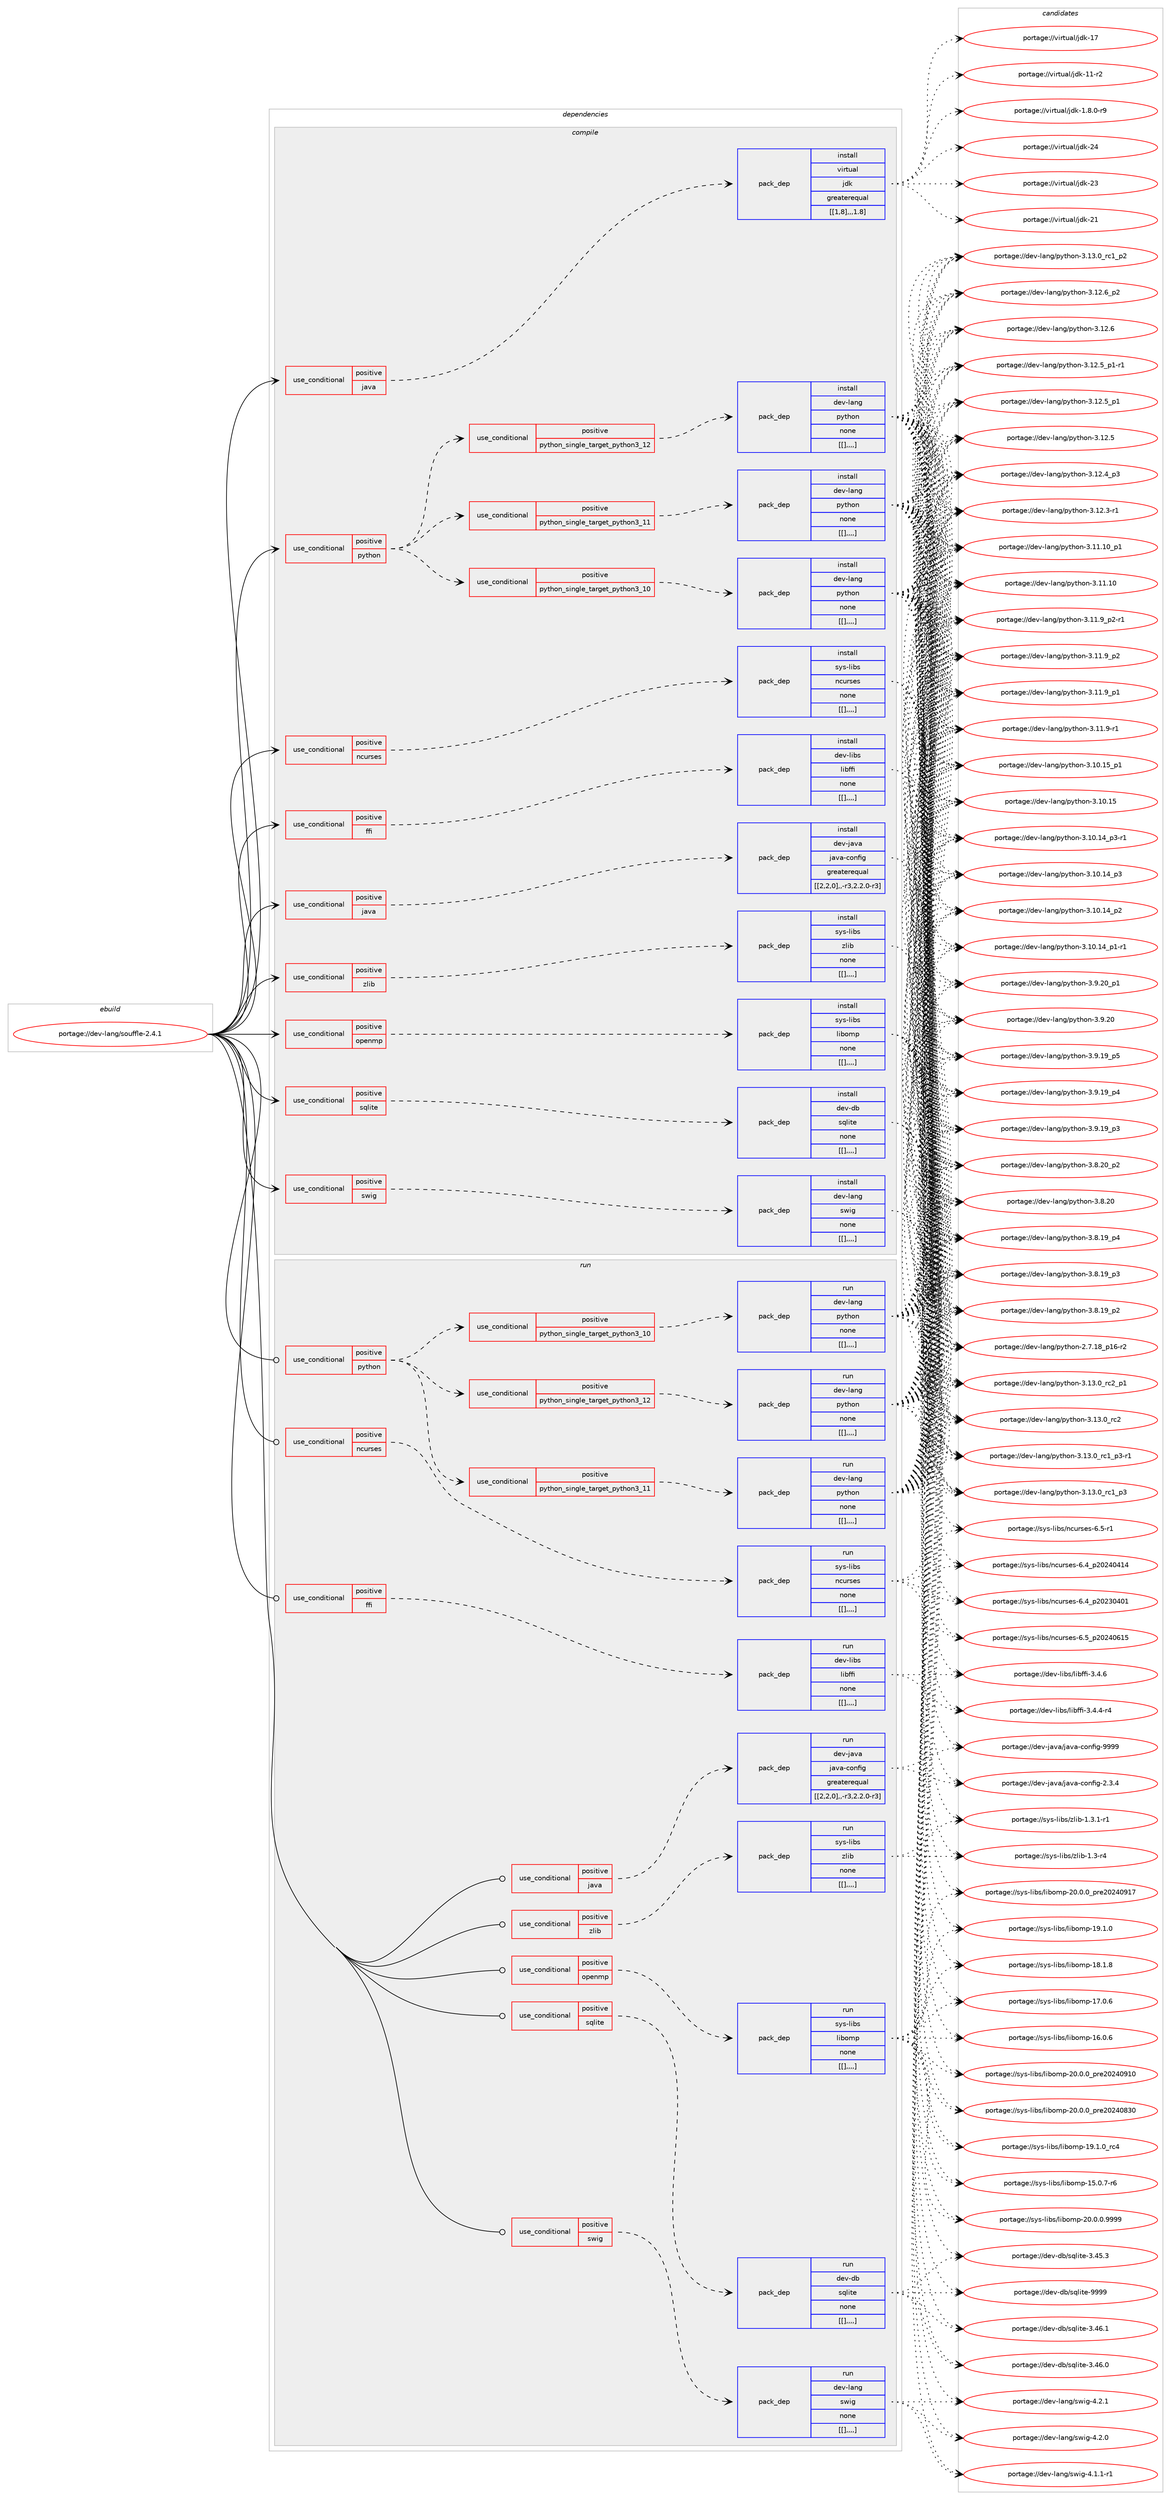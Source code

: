 digraph prolog {

# *************
# Graph options
# *************

newrank=true;
concentrate=true;
compound=true;
graph [rankdir=LR,fontname=Helvetica,fontsize=10,ranksep=1.5];#, ranksep=2.5, nodesep=0.2];
edge  [arrowhead=vee];
node  [fontname=Helvetica,fontsize=10];

# **********
# The ebuild
# **********

subgraph cluster_leftcol {
color=gray;
label=<<i>ebuild</i>>;
id [label="portage://dev-lang/souffle-2.4.1", color=red, width=4, href="../dev-lang/souffle-2.4.1.svg"];
}

# ****************
# The dependencies
# ****************

subgraph cluster_midcol {
color=gray;
label=<<i>dependencies</i>>;
subgraph cluster_compile {
fillcolor="#eeeeee";
style=filled;
label=<<i>compile</i>>;
subgraph cond26042 {
dependency106234 [label=<<TABLE BORDER="0" CELLBORDER="1" CELLSPACING="0" CELLPADDING="4"><TR><TD ROWSPAN="3" CELLPADDING="10">use_conditional</TD></TR><TR><TD>positive</TD></TR><TR><TD>ffi</TD></TR></TABLE>>, shape=none, color=red];
subgraph pack79078 {
dependency106235 [label=<<TABLE BORDER="0" CELLBORDER="1" CELLSPACING="0" CELLPADDING="4" WIDTH="220"><TR><TD ROWSPAN="6" CELLPADDING="30">pack_dep</TD></TR><TR><TD WIDTH="110">install</TD></TR><TR><TD>dev-libs</TD></TR><TR><TD>libffi</TD></TR><TR><TD>none</TD></TR><TR><TD>[[],,,,]</TD></TR></TABLE>>, shape=none, color=blue];
}
dependency106234:e -> dependency106235:w [weight=20,style="dashed",arrowhead="vee"];
}
id:e -> dependency106234:w [weight=20,style="solid",arrowhead="vee"];
subgraph cond26043 {
dependency106236 [label=<<TABLE BORDER="0" CELLBORDER="1" CELLSPACING="0" CELLPADDING="4"><TR><TD ROWSPAN="3" CELLPADDING="10">use_conditional</TD></TR><TR><TD>positive</TD></TR><TR><TD>java</TD></TR></TABLE>>, shape=none, color=red];
subgraph pack79079 {
dependency106237 [label=<<TABLE BORDER="0" CELLBORDER="1" CELLSPACING="0" CELLPADDING="4" WIDTH="220"><TR><TD ROWSPAN="6" CELLPADDING="30">pack_dep</TD></TR><TR><TD WIDTH="110">install</TD></TR><TR><TD>dev-java</TD></TR><TR><TD>java-config</TD></TR><TR><TD>greaterequal</TD></TR><TR><TD>[[2,2,0],,-r3,2.2.0-r3]</TD></TR></TABLE>>, shape=none, color=blue];
}
dependency106236:e -> dependency106237:w [weight=20,style="dashed",arrowhead="vee"];
}
id:e -> dependency106236:w [weight=20,style="solid",arrowhead="vee"];
subgraph cond26044 {
dependency106238 [label=<<TABLE BORDER="0" CELLBORDER="1" CELLSPACING="0" CELLPADDING="4"><TR><TD ROWSPAN="3" CELLPADDING="10">use_conditional</TD></TR><TR><TD>positive</TD></TR><TR><TD>java</TD></TR></TABLE>>, shape=none, color=red];
subgraph pack79080 {
dependency106239 [label=<<TABLE BORDER="0" CELLBORDER="1" CELLSPACING="0" CELLPADDING="4" WIDTH="220"><TR><TD ROWSPAN="6" CELLPADDING="30">pack_dep</TD></TR><TR><TD WIDTH="110">install</TD></TR><TR><TD>virtual</TD></TR><TR><TD>jdk</TD></TR><TR><TD>greaterequal</TD></TR><TR><TD>[[1,8],,,1.8]</TD></TR></TABLE>>, shape=none, color=blue];
}
dependency106238:e -> dependency106239:w [weight=20,style="dashed",arrowhead="vee"];
}
id:e -> dependency106238:w [weight=20,style="solid",arrowhead="vee"];
subgraph cond26045 {
dependency106240 [label=<<TABLE BORDER="0" CELLBORDER="1" CELLSPACING="0" CELLPADDING="4"><TR><TD ROWSPAN="3" CELLPADDING="10">use_conditional</TD></TR><TR><TD>positive</TD></TR><TR><TD>ncurses</TD></TR></TABLE>>, shape=none, color=red];
subgraph pack79081 {
dependency106241 [label=<<TABLE BORDER="0" CELLBORDER="1" CELLSPACING="0" CELLPADDING="4" WIDTH="220"><TR><TD ROWSPAN="6" CELLPADDING="30">pack_dep</TD></TR><TR><TD WIDTH="110">install</TD></TR><TR><TD>sys-libs</TD></TR><TR><TD>ncurses</TD></TR><TR><TD>none</TD></TR><TR><TD>[[],,,,]</TD></TR></TABLE>>, shape=none, color=blue];
}
dependency106240:e -> dependency106241:w [weight=20,style="dashed",arrowhead="vee"];
}
id:e -> dependency106240:w [weight=20,style="solid",arrowhead="vee"];
subgraph cond26046 {
dependency106242 [label=<<TABLE BORDER="0" CELLBORDER="1" CELLSPACING="0" CELLPADDING="4"><TR><TD ROWSPAN="3" CELLPADDING="10">use_conditional</TD></TR><TR><TD>positive</TD></TR><TR><TD>openmp</TD></TR></TABLE>>, shape=none, color=red];
subgraph pack79082 {
dependency106243 [label=<<TABLE BORDER="0" CELLBORDER="1" CELLSPACING="0" CELLPADDING="4" WIDTH="220"><TR><TD ROWSPAN="6" CELLPADDING="30">pack_dep</TD></TR><TR><TD WIDTH="110">install</TD></TR><TR><TD>sys-libs</TD></TR><TR><TD>libomp</TD></TR><TR><TD>none</TD></TR><TR><TD>[[],,,,]</TD></TR></TABLE>>, shape=none, color=blue];
}
dependency106242:e -> dependency106243:w [weight=20,style="dashed",arrowhead="vee"];
}
id:e -> dependency106242:w [weight=20,style="solid",arrowhead="vee"];
subgraph cond26047 {
dependency106244 [label=<<TABLE BORDER="0" CELLBORDER="1" CELLSPACING="0" CELLPADDING="4"><TR><TD ROWSPAN="3" CELLPADDING="10">use_conditional</TD></TR><TR><TD>positive</TD></TR><TR><TD>python</TD></TR></TABLE>>, shape=none, color=red];
subgraph cond26048 {
dependency106245 [label=<<TABLE BORDER="0" CELLBORDER="1" CELLSPACING="0" CELLPADDING="4"><TR><TD ROWSPAN="3" CELLPADDING="10">use_conditional</TD></TR><TR><TD>positive</TD></TR><TR><TD>python_single_target_python3_10</TD></TR></TABLE>>, shape=none, color=red];
subgraph pack79083 {
dependency106246 [label=<<TABLE BORDER="0" CELLBORDER="1" CELLSPACING="0" CELLPADDING="4" WIDTH="220"><TR><TD ROWSPAN="6" CELLPADDING="30">pack_dep</TD></TR><TR><TD WIDTH="110">install</TD></TR><TR><TD>dev-lang</TD></TR><TR><TD>python</TD></TR><TR><TD>none</TD></TR><TR><TD>[[],,,,]</TD></TR></TABLE>>, shape=none, color=blue];
}
dependency106245:e -> dependency106246:w [weight=20,style="dashed",arrowhead="vee"];
}
dependency106244:e -> dependency106245:w [weight=20,style="dashed",arrowhead="vee"];
subgraph cond26049 {
dependency106247 [label=<<TABLE BORDER="0" CELLBORDER="1" CELLSPACING="0" CELLPADDING="4"><TR><TD ROWSPAN="3" CELLPADDING="10">use_conditional</TD></TR><TR><TD>positive</TD></TR><TR><TD>python_single_target_python3_11</TD></TR></TABLE>>, shape=none, color=red];
subgraph pack79084 {
dependency106248 [label=<<TABLE BORDER="0" CELLBORDER="1" CELLSPACING="0" CELLPADDING="4" WIDTH="220"><TR><TD ROWSPAN="6" CELLPADDING="30">pack_dep</TD></TR><TR><TD WIDTH="110">install</TD></TR><TR><TD>dev-lang</TD></TR><TR><TD>python</TD></TR><TR><TD>none</TD></TR><TR><TD>[[],,,,]</TD></TR></TABLE>>, shape=none, color=blue];
}
dependency106247:e -> dependency106248:w [weight=20,style="dashed",arrowhead="vee"];
}
dependency106244:e -> dependency106247:w [weight=20,style="dashed",arrowhead="vee"];
subgraph cond26050 {
dependency106249 [label=<<TABLE BORDER="0" CELLBORDER="1" CELLSPACING="0" CELLPADDING="4"><TR><TD ROWSPAN="3" CELLPADDING="10">use_conditional</TD></TR><TR><TD>positive</TD></TR><TR><TD>python_single_target_python3_12</TD></TR></TABLE>>, shape=none, color=red];
subgraph pack79085 {
dependency106250 [label=<<TABLE BORDER="0" CELLBORDER="1" CELLSPACING="0" CELLPADDING="4" WIDTH="220"><TR><TD ROWSPAN="6" CELLPADDING="30">pack_dep</TD></TR><TR><TD WIDTH="110">install</TD></TR><TR><TD>dev-lang</TD></TR><TR><TD>python</TD></TR><TR><TD>none</TD></TR><TR><TD>[[],,,,]</TD></TR></TABLE>>, shape=none, color=blue];
}
dependency106249:e -> dependency106250:w [weight=20,style="dashed",arrowhead="vee"];
}
dependency106244:e -> dependency106249:w [weight=20,style="dashed",arrowhead="vee"];
}
id:e -> dependency106244:w [weight=20,style="solid",arrowhead="vee"];
subgraph cond26051 {
dependency106251 [label=<<TABLE BORDER="0" CELLBORDER="1" CELLSPACING="0" CELLPADDING="4"><TR><TD ROWSPAN="3" CELLPADDING="10">use_conditional</TD></TR><TR><TD>positive</TD></TR><TR><TD>sqlite</TD></TR></TABLE>>, shape=none, color=red];
subgraph pack79086 {
dependency106252 [label=<<TABLE BORDER="0" CELLBORDER="1" CELLSPACING="0" CELLPADDING="4" WIDTH="220"><TR><TD ROWSPAN="6" CELLPADDING="30">pack_dep</TD></TR><TR><TD WIDTH="110">install</TD></TR><TR><TD>dev-db</TD></TR><TR><TD>sqlite</TD></TR><TR><TD>none</TD></TR><TR><TD>[[],,,,]</TD></TR></TABLE>>, shape=none, color=blue];
}
dependency106251:e -> dependency106252:w [weight=20,style="dashed",arrowhead="vee"];
}
id:e -> dependency106251:w [weight=20,style="solid",arrowhead="vee"];
subgraph cond26052 {
dependency106253 [label=<<TABLE BORDER="0" CELLBORDER="1" CELLSPACING="0" CELLPADDING="4"><TR><TD ROWSPAN="3" CELLPADDING="10">use_conditional</TD></TR><TR><TD>positive</TD></TR><TR><TD>swig</TD></TR></TABLE>>, shape=none, color=red];
subgraph pack79087 {
dependency106254 [label=<<TABLE BORDER="0" CELLBORDER="1" CELLSPACING="0" CELLPADDING="4" WIDTH="220"><TR><TD ROWSPAN="6" CELLPADDING="30">pack_dep</TD></TR><TR><TD WIDTH="110">install</TD></TR><TR><TD>dev-lang</TD></TR><TR><TD>swig</TD></TR><TR><TD>none</TD></TR><TR><TD>[[],,,,]</TD></TR></TABLE>>, shape=none, color=blue];
}
dependency106253:e -> dependency106254:w [weight=20,style="dashed",arrowhead="vee"];
}
id:e -> dependency106253:w [weight=20,style="solid",arrowhead="vee"];
subgraph cond26053 {
dependency106255 [label=<<TABLE BORDER="0" CELLBORDER="1" CELLSPACING="0" CELLPADDING="4"><TR><TD ROWSPAN="3" CELLPADDING="10">use_conditional</TD></TR><TR><TD>positive</TD></TR><TR><TD>zlib</TD></TR></TABLE>>, shape=none, color=red];
subgraph pack79088 {
dependency106256 [label=<<TABLE BORDER="0" CELLBORDER="1" CELLSPACING="0" CELLPADDING="4" WIDTH="220"><TR><TD ROWSPAN="6" CELLPADDING="30">pack_dep</TD></TR><TR><TD WIDTH="110">install</TD></TR><TR><TD>sys-libs</TD></TR><TR><TD>zlib</TD></TR><TR><TD>none</TD></TR><TR><TD>[[],,,,]</TD></TR></TABLE>>, shape=none, color=blue];
}
dependency106255:e -> dependency106256:w [weight=20,style="dashed",arrowhead="vee"];
}
id:e -> dependency106255:w [weight=20,style="solid",arrowhead="vee"];
}
subgraph cluster_compileandrun {
fillcolor="#eeeeee";
style=filled;
label=<<i>compile and run</i>>;
}
subgraph cluster_run {
fillcolor="#eeeeee";
style=filled;
label=<<i>run</i>>;
subgraph cond26054 {
dependency106257 [label=<<TABLE BORDER="0" CELLBORDER="1" CELLSPACING="0" CELLPADDING="4"><TR><TD ROWSPAN="3" CELLPADDING="10">use_conditional</TD></TR><TR><TD>positive</TD></TR><TR><TD>ffi</TD></TR></TABLE>>, shape=none, color=red];
subgraph pack79089 {
dependency106258 [label=<<TABLE BORDER="0" CELLBORDER="1" CELLSPACING="0" CELLPADDING="4" WIDTH="220"><TR><TD ROWSPAN="6" CELLPADDING="30">pack_dep</TD></TR><TR><TD WIDTH="110">run</TD></TR><TR><TD>dev-libs</TD></TR><TR><TD>libffi</TD></TR><TR><TD>none</TD></TR><TR><TD>[[],,,,]</TD></TR></TABLE>>, shape=none, color=blue];
}
dependency106257:e -> dependency106258:w [weight=20,style="dashed",arrowhead="vee"];
}
id:e -> dependency106257:w [weight=20,style="solid",arrowhead="odot"];
subgraph cond26055 {
dependency106259 [label=<<TABLE BORDER="0" CELLBORDER="1" CELLSPACING="0" CELLPADDING="4"><TR><TD ROWSPAN="3" CELLPADDING="10">use_conditional</TD></TR><TR><TD>positive</TD></TR><TR><TD>java</TD></TR></TABLE>>, shape=none, color=red];
subgraph pack79090 {
dependency106260 [label=<<TABLE BORDER="0" CELLBORDER="1" CELLSPACING="0" CELLPADDING="4" WIDTH="220"><TR><TD ROWSPAN="6" CELLPADDING="30">pack_dep</TD></TR><TR><TD WIDTH="110">run</TD></TR><TR><TD>dev-java</TD></TR><TR><TD>java-config</TD></TR><TR><TD>greaterequal</TD></TR><TR><TD>[[2,2,0],,-r3,2.2.0-r3]</TD></TR></TABLE>>, shape=none, color=blue];
}
dependency106259:e -> dependency106260:w [weight=20,style="dashed",arrowhead="vee"];
}
id:e -> dependency106259:w [weight=20,style="solid",arrowhead="odot"];
subgraph cond26056 {
dependency106261 [label=<<TABLE BORDER="0" CELLBORDER="1" CELLSPACING="0" CELLPADDING="4"><TR><TD ROWSPAN="3" CELLPADDING="10">use_conditional</TD></TR><TR><TD>positive</TD></TR><TR><TD>ncurses</TD></TR></TABLE>>, shape=none, color=red];
subgraph pack79091 {
dependency106262 [label=<<TABLE BORDER="0" CELLBORDER="1" CELLSPACING="0" CELLPADDING="4" WIDTH="220"><TR><TD ROWSPAN="6" CELLPADDING="30">pack_dep</TD></TR><TR><TD WIDTH="110">run</TD></TR><TR><TD>sys-libs</TD></TR><TR><TD>ncurses</TD></TR><TR><TD>none</TD></TR><TR><TD>[[],,,,]</TD></TR></TABLE>>, shape=none, color=blue];
}
dependency106261:e -> dependency106262:w [weight=20,style="dashed",arrowhead="vee"];
}
id:e -> dependency106261:w [weight=20,style="solid",arrowhead="odot"];
subgraph cond26057 {
dependency106263 [label=<<TABLE BORDER="0" CELLBORDER="1" CELLSPACING="0" CELLPADDING="4"><TR><TD ROWSPAN="3" CELLPADDING="10">use_conditional</TD></TR><TR><TD>positive</TD></TR><TR><TD>openmp</TD></TR></TABLE>>, shape=none, color=red];
subgraph pack79092 {
dependency106264 [label=<<TABLE BORDER="0" CELLBORDER="1" CELLSPACING="0" CELLPADDING="4" WIDTH="220"><TR><TD ROWSPAN="6" CELLPADDING="30">pack_dep</TD></TR><TR><TD WIDTH="110">run</TD></TR><TR><TD>sys-libs</TD></TR><TR><TD>libomp</TD></TR><TR><TD>none</TD></TR><TR><TD>[[],,,,]</TD></TR></TABLE>>, shape=none, color=blue];
}
dependency106263:e -> dependency106264:w [weight=20,style="dashed",arrowhead="vee"];
}
id:e -> dependency106263:w [weight=20,style="solid",arrowhead="odot"];
subgraph cond26058 {
dependency106265 [label=<<TABLE BORDER="0" CELLBORDER="1" CELLSPACING="0" CELLPADDING="4"><TR><TD ROWSPAN="3" CELLPADDING="10">use_conditional</TD></TR><TR><TD>positive</TD></TR><TR><TD>python</TD></TR></TABLE>>, shape=none, color=red];
subgraph cond26059 {
dependency106266 [label=<<TABLE BORDER="0" CELLBORDER="1" CELLSPACING="0" CELLPADDING="4"><TR><TD ROWSPAN="3" CELLPADDING="10">use_conditional</TD></TR><TR><TD>positive</TD></TR><TR><TD>python_single_target_python3_10</TD></TR></TABLE>>, shape=none, color=red];
subgraph pack79093 {
dependency106267 [label=<<TABLE BORDER="0" CELLBORDER="1" CELLSPACING="0" CELLPADDING="4" WIDTH="220"><TR><TD ROWSPAN="6" CELLPADDING="30">pack_dep</TD></TR><TR><TD WIDTH="110">run</TD></TR><TR><TD>dev-lang</TD></TR><TR><TD>python</TD></TR><TR><TD>none</TD></TR><TR><TD>[[],,,,]</TD></TR></TABLE>>, shape=none, color=blue];
}
dependency106266:e -> dependency106267:w [weight=20,style="dashed",arrowhead="vee"];
}
dependency106265:e -> dependency106266:w [weight=20,style="dashed",arrowhead="vee"];
subgraph cond26060 {
dependency106268 [label=<<TABLE BORDER="0" CELLBORDER="1" CELLSPACING="0" CELLPADDING="4"><TR><TD ROWSPAN="3" CELLPADDING="10">use_conditional</TD></TR><TR><TD>positive</TD></TR><TR><TD>python_single_target_python3_11</TD></TR></TABLE>>, shape=none, color=red];
subgraph pack79094 {
dependency106269 [label=<<TABLE BORDER="0" CELLBORDER="1" CELLSPACING="0" CELLPADDING="4" WIDTH="220"><TR><TD ROWSPAN="6" CELLPADDING="30">pack_dep</TD></TR><TR><TD WIDTH="110">run</TD></TR><TR><TD>dev-lang</TD></TR><TR><TD>python</TD></TR><TR><TD>none</TD></TR><TR><TD>[[],,,,]</TD></TR></TABLE>>, shape=none, color=blue];
}
dependency106268:e -> dependency106269:w [weight=20,style="dashed",arrowhead="vee"];
}
dependency106265:e -> dependency106268:w [weight=20,style="dashed",arrowhead="vee"];
subgraph cond26061 {
dependency106270 [label=<<TABLE BORDER="0" CELLBORDER="1" CELLSPACING="0" CELLPADDING="4"><TR><TD ROWSPAN="3" CELLPADDING="10">use_conditional</TD></TR><TR><TD>positive</TD></TR><TR><TD>python_single_target_python3_12</TD></TR></TABLE>>, shape=none, color=red];
subgraph pack79095 {
dependency106271 [label=<<TABLE BORDER="0" CELLBORDER="1" CELLSPACING="0" CELLPADDING="4" WIDTH="220"><TR><TD ROWSPAN="6" CELLPADDING="30">pack_dep</TD></TR><TR><TD WIDTH="110">run</TD></TR><TR><TD>dev-lang</TD></TR><TR><TD>python</TD></TR><TR><TD>none</TD></TR><TR><TD>[[],,,,]</TD></TR></TABLE>>, shape=none, color=blue];
}
dependency106270:e -> dependency106271:w [weight=20,style="dashed",arrowhead="vee"];
}
dependency106265:e -> dependency106270:w [weight=20,style="dashed",arrowhead="vee"];
}
id:e -> dependency106265:w [weight=20,style="solid",arrowhead="odot"];
subgraph cond26062 {
dependency106272 [label=<<TABLE BORDER="0" CELLBORDER="1" CELLSPACING="0" CELLPADDING="4"><TR><TD ROWSPAN="3" CELLPADDING="10">use_conditional</TD></TR><TR><TD>positive</TD></TR><TR><TD>sqlite</TD></TR></TABLE>>, shape=none, color=red];
subgraph pack79096 {
dependency106273 [label=<<TABLE BORDER="0" CELLBORDER="1" CELLSPACING="0" CELLPADDING="4" WIDTH="220"><TR><TD ROWSPAN="6" CELLPADDING="30">pack_dep</TD></TR><TR><TD WIDTH="110">run</TD></TR><TR><TD>dev-db</TD></TR><TR><TD>sqlite</TD></TR><TR><TD>none</TD></TR><TR><TD>[[],,,,]</TD></TR></TABLE>>, shape=none, color=blue];
}
dependency106272:e -> dependency106273:w [weight=20,style="dashed",arrowhead="vee"];
}
id:e -> dependency106272:w [weight=20,style="solid",arrowhead="odot"];
subgraph cond26063 {
dependency106274 [label=<<TABLE BORDER="0" CELLBORDER="1" CELLSPACING="0" CELLPADDING="4"><TR><TD ROWSPAN="3" CELLPADDING="10">use_conditional</TD></TR><TR><TD>positive</TD></TR><TR><TD>swig</TD></TR></TABLE>>, shape=none, color=red];
subgraph pack79097 {
dependency106275 [label=<<TABLE BORDER="0" CELLBORDER="1" CELLSPACING="0" CELLPADDING="4" WIDTH="220"><TR><TD ROWSPAN="6" CELLPADDING="30">pack_dep</TD></TR><TR><TD WIDTH="110">run</TD></TR><TR><TD>dev-lang</TD></TR><TR><TD>swig</TD></TR><TR><TD>none</TD></TR><TR><TD>[[],,,,]</TD></TR></TABLE>>, shape=none, color=blue];
}
dependency106274:e -> dependency106275:w [weight=20,style="dashed",arrowhead="vee"];
}
id:e -> dependency106274:w [weight=20,style="solid",arrowhead="odot"];
subgraph cond26064 {
dependency106276 [label=<<TABLE BORDER="0" CELLBORDER="1" CELLSPACING="0" CELLPADDING="4"><TR><TD ROWSPAN="3" CELLPADDING="10">use_conditional</TD></TR><TR><TD>positive</TD></TR><TR><TD>zlib</TD></TR></TABLE>>, shape=none, color=red];
subgraph pack79098 {
dependency106277 [label=<<TABLE BORDER="0" CELLBORDER="1" CELLSPACING="0" CELLPADDING="4" WIDTH="220"><TR><TD ROWSPAN="6" CELLPADDING="30">pack_dep</TD></TR><TR><TD WIDTH="110">run</TD></TR><TR><TD>sys-libs</TD></TR><TR><TD>zlib</TD></TR><TR><TD>none</TD></TR><TR><TD>[[],,,,]</TD></TR></TABLE>>, shape=none, color=blue];
}
dependency106276:e -> dependency106277:w [weight=20,style="dashed",arrowhead="vee"];
}
id:e -> dependency106276:w [weight=20,style="solid",arrowhead="odot"];
}
}

# **************
# The candidates
# **************

subgraph cluster_choices {
rank=same;
color=gray;
label=<<i>candidates</i>>;

subgraph choice79078 {
color=black;
nodesep=1;
choice10010111845108105981154710810598102102105455146524654 [label="portage://dev-libs/libffi-3.4.6", color=red, width=4,href="../dev-libs/libffi-3.4.6.svg"];
choice100101118451081059811547108105981021021054551465246524511452 [label="portage://dev-libs/libffi-3.4.4-r4", color=red, width=4,href="../dev-libs/libffi-3.4.4-r4.svg"];
dependency106235:e -> choice10010111845108105981154710810598102102105455146524654:w [style=dotted,weight="100"];
dependency106235:e -> choice100101118451081059811547108105981021021054551465246524511452:w [style=dotted,weight="100"];
}
subgraph choice79079 {
color=black;
nodesep=1;
choice10010111845106971189747106971189745991111101021051034557575757 [label="portage://dev-java/java-config-9999", color=red, width=4,href="../dev-java/java-config-9999.svg"];
choice1001011184510697118974710697118974599111110102105103455046514652 [label="portage://dev-java/java-config-2.3.4", color=red, width=4,href="../dev-java/java-config-2.3.4.svg"];
dependency106237:e -> choice10010111845106971189747106971189745991111101021051034557575757:w [style=dotted,weight="100"];
dependency106237:e -> choice1001011184510697118974710697118974599111110102105103455046514652:w [style=dotted,weight="100"];
}
subgraph choice79080 {
color=black;
nodesep=1;
choice1181051141161179710847106100107455052 [label="portage://virtual/jdk-24", color=red, width=4,href="../virtual/jdk-24.svg"];
choice1181051141161179710847106100107455051 [label="portage://virtual/jdk-23", color=red, width=4,href="../virtual/jdk-23.svg"];
choice1181051141161179710847106100107455049 [label="portage://virtual/jdk-21", color=red, width=4,href="../virtual/jdk-21.svg"];
choice1181051141161179710847106100107454955 [label="portage://virtual/jdk-17", color=red, width=4,href="../virtual/jdk-17.svg"];
choice11810511411611797108471061001074549494511450 [label="portage://virtual/jdk-11-r2", color=red, width=4,href="../virtual/jdk-11-r2.svg"];
choice11810511411611797108471061001074549465646484511457 [label="portage://virtual/jdk-1.8.0-r9", color=red, width=4,href="../virtual/jdk-1.8.0-r9.svg"];
dependency106239:e -> choice1181051141161179710847106100107455052:w [style=dotted,weight="100"];
dependency106239:e -> choice1181051141161179710847106100107455051:w [style=dotted,weight="100"];
dependency106239:e -> choice1181051141161179710847106100107455049:w [style=dotted,weight="100"];
dependency106239:e -> choice1181051141161179710847106100107454955:w [style=dotted,weight="100"];
dependency106239:e -> choice11810511411611797108471061001074549494511450:w [style=dotted,weight="100"];
dependency106239:e -> choice11810511411611797108471061001074549465646484511457:w [style=dotted,weight="100"];
}
subgraph choice79081 {
color=black;
nodesep=1;
choice1151211154510810598115471109911711411510111545544653951125048505248544953 [label="portage://sys-libs/ncurses-6.5_p20240615", color=red, width=4,href="../sys-libs/ncurses-6.5_p20240615.svg"];
choice11512111545108105981154711099117114115101115455446534511449 [label="portage://sys-libs/ncurses-6.5-r1", color=red, width=4,href="../sys-libs/ncurses-6.5-r1.svg"];
choice1151211154510810598115471109911711411510111545544652951125048505248524952 [label="portage://sys-libs/ncurses-6.4_p20240414", color=red, width=4,href="../sys-libs/ncurses-6.4_p20240414.svg"];
choice1151211154510810598115471109911711411510111545544652951125048505148524849 [label="portage://sys-libs/ncurses-6.4_p20230401", color=red, width=4,href="../sys-libs/ncurses-6.4_p20230401.svg"];
dependency106241:e -> choice1151211154510810598115471109911711411510111545544653951125048505248544953:w [style=dotted,weight="100"];
dependency106241:e -> choice11512111545108105981154711099117114115101115455446534511449:w [style=dotted,weight="100"];
dependency106241:e -> choice1151211154510810598115471109911711411510111545544652951125048505248524952:w [style=dotted,weight="100"];
dependency106241:e -> choice1151211154510810598115471109911711411510111545544652951125048505148524849:w [style=dotted,weight="100"];
}
subgraph choice79082 {
color=black;
nodesep=1;
choice11512111545108105981154710810598111109112455048464846484657575757 [label="portage://sys-libs/libomp-20.0.0.9999", color=red, width=4,href="../sys-libs/libomp-20.0.0.9999.svg"];
choice1151211154510810598115471081059811110911245504846484648951121141015048505248574955 [label="portage://sys-libs/libomp-20.0.0_pre20240917", color=red, width=4,href="../sys-libs/libomp-20.0.0_pre20240917.svg"];
choice1151211154510810598115471081059811110911245504846484648951121141015048505248574948 [label="portage://sys-libs/libomp-20.0.0_pre20240910", color=red, width=4,href="../sys-libs/libomp-20.0.0_pre20240910.svg"];
choice1151211154510810598115471081059811110911245504846484648951121141015048505248565148 [label="portage://sys-libs/libomp-20.0.0_pre20240830", color=red, width=4,href="../sys-libs/libomp-20.0.0_pre20240830.svg"];
choice1151211154510810598115471081059811110911245495746494648951149952 [label="portage://sys-libs/libomp-19.1.0_rc4", color=red, width=4,href="../sys-libs/libomp-19.1.0_rc4.svg"];
choice1151211154510810598115471081059811110911245495746494648 [label="portage://sys-libs/libomp-19.1.0", color=red, width=4,href="../sys-libs/libomp-19.1.0.svg"];
choice1151211154510810598115471081059811110911245495646494656 [label="portage://sys-libs/libomp-18.1.8", color=red, width=4,href="../sys-libs/libomp-18.1.8.svg"];
choice1151211154510810598115471081059811110911245495546484654 [label="portage://sys-libs/libomp-17.0.6", color=red, width=4,href="../sys-libs/libomp-17.0.6.svg"];
choice1151211154510810598115471081059811110911245495446484654 [label="portage://sys-libs/libomp-16.0.6", color=red, width=4,href="../sys-libs/libomp-16.0.6.svg"];
choice11512111545108105981154710810598111109112454953464846554511454 [label="portage://sys-libs/libomp-15.0.7-r6", color=red, width=4,href="../sys-libs/libomp-15.0.7-r6.svg"];
dependency106243:e -> choice11512111545108105981154710810598111109112455048464846484657575757:w [style=dotted,weight="100"];
dependency106243:e -> choice1151211154510810598115471081059811110911245504846484648951121141015048505248574955:w [style=dotted,weight="100"];
dependency106243:e -> choice1151211154510810598115471081059811110911245504846484648951121141015048505248574948:w [style=dotted,weight="100"];
dependency106243:e -> choice1151211154510810598115471081059811110911245504846484648951121141015048505248565148:w [style=dotted,weight="100"];
dependency106243:e -> choice1151211154510810598115471081059811110911245495746494648951149952:w [style=dotted,weight="100"];
dependency106243:e -> choice1151211154510810598115471081059811110911245495746494648:w [style=dotted,weight="100"];
dependency106243:e -> choice1151211154510810598115471081059811110911245495646494656:w [style=dotted,weight="100"];
dependency106243:e -> choice1151211154510810598115471081059811110911245495546484654:w [style=dotted,weight="100"];
dependency106243:e -> choice1151211154510810598115471081059811110911245495446484654:w [style=dotted,weight="100"];
dependency106243:e -> choice11512111545108105981154710810598111109112454953464846554511454:w [style=dotted,weight="100"];
}
subgraph choice79083 {
color=black;
nodesep=1;
choice100101118451089711010347112121116104111110455146495146489511499509511249 [label="portage://dev-lang/python-3.13.0_rc2_p1", color=red, width=4,href="../dev-lang/python-3.13.0_rc2_p1.svg"];
choice10010111845108971101034711212111610411111045514649514648951149950 [label="portage://dev-lang/python-3.13.0_rc2", color=red, width=4,href="../dev-lang/python-3.13.0_rc2.svg"];
choice1001011184510897110103471121211161041111104551464951464895114994995112514511449 [label="portage://dev-lang/python-3.13.0_rc1_p3-r1", color=red, width=4,href="../dev-lang/python-3.13.0_rc1_p3-r1.svg"];
choice100101118451089711010347112121116104111110455146495146489511499499511251 [label="portage://dev-lang/python-3.13.0_rc1_p3", color=red, width=4,href="../dev-lang/python-3.13.0_rc1_p3.svg"];
choice100101118451089711010347112121116104111110455146495146489511499499511250 [label="portage://dev-lang/python-3.13.0_rc1_p2", color=red, width=4,href="../dev-lang/python-3.13.0_rc1_p2.svg"];
choice100101118451089711010347112121116104111110455146495046549511250 [label="portage://dev-lang/python-3.12.6_p2", color=red, width=4,href="../dev-lang/python-3.12.6_p2.svg"];
choice10010111845108971101034711212111610411111045514649504654 [label="portage://dev-lang/python-3.12.6", color=red, width=4,href="../dev-lang/python-3.12.6.svg"];
choice1001011184510897110103471121211161041111104551464950465395112494511449 [label="portage://dev-lang/python-3.12.5_p1-r1", color=red, width=4,href="../dev-lang/python-3.12.5_p1-r1.svg"];
choice100101118451089711010347112121116104111110455146495046539511249 [label="portage://dev-lang/python-3.12.5_p1", color=red, width=4,href="../dev-lang/python-3.12.5_p1.svg"];
choice10010111845108971101034711212111610411111045514649504653 [label="portage://dev-lang/python-3.12.5", color=red, width=4,href="../dev-lang/python-3.12.5.svg"];
choice100101118451089711010347112121116104111110455146495046529511251 [label="portage://dev-lang/python-3.12.4_p3", color=red, width=4,href="../dev-lang/python-3.12.4_p3.svg"];
choice100101118451089711010347112121116104111110455146495046514511449 [label="portage://dev-lang/python-3.12.3-r1", color=red, width=4,href="../dev-lang/python-3.12.3-r1.svg"];
choice10010111845108971101034711212111610411111045514649494649489511249 [label="portage://dev-lang/python-3.11.10_p1", color=red, width=4,href="../dev-lang/python-3.11.10_p1.svg"];
choice1001011184510897110103471121211161041111104551464949464948 [label="portage://dev-lang/python-3.11.10", color=red, width=4,href="../dev-lang/python-3.11.10.svg"];
choice1001011184510897110103471121211161041111104551464949465795112504511449 [label="portage://dev-lang/python-3.11.9_p2-r1", color=red, width=4,href="../dev-lang/python-3.11.9_p2-r1.svg"];
choice100101118451089711010347112121116104111110455146494946579511250 [label="portage://dev-lang/python-3.11.9_p2", color=red, width=4,href="../dev-lang/python-3.11.9_p2.svg"];
choice100101118451089711010347112121116104111110455146494946579511249 [label="portage://dev-lang/python-3.11.9_p1", color=red, width=4,href="../dev-lang/python-3.11.9_p1.svg"];
choice100101118451089711010347112121116104111110455146494946574511449 [label="portage://dev-lang/python-3.11.9-r1", color=red, width=4,href="../dev-lang/python-3.11.9-r1.svg"];
choice10010111845108971101034711212111610411111045514649484649539511249 [label="portage://dev-lang/python-3.10.15_p1", color=red, width=4,href="../dev-lang/python-3.10.15_p1.svg"];
choice1001011184510897110103471121211161041111104551464948464953 [label="portage://dev-lang/python-3.10.15", color=red, width=4,href="../dev-lang/python-3.10.15.svg"];
choice100101118451089711010347112121116104111110455146494846495295112514511449 [label="portage://dev-lang/python-3.10.14_p3-r1", color=red, width=4,href="../dev-lang/python-3.10.14_p3-r1.svg"];
choice10010111845108971101034711212111610411111045514649484649529511251 [label="portage://dev-lang/python-3.10.14_p3", color=red, width=4,href="../dev-lang/python-3.10.14_p3.svg"];
choice10010111845108971101034711212111610411111045514649484649529511250 [label="portage://dev-lang/python-3.10.14_p2", color=red, width=4,href="../dev-lang/python-3.10.14_p2.svg"];
choice100101118451089711010347112121116104111110455146494846495295112494511449 [label="portage://dev-lang/python-3.10.14_p1-r1", color=red, width=4,href="../dev-lang/python-3.10.14_p1-r1.svg"];
choice100101118451089711010347112121116104111110455146574650489511249 [label="portage://dev-lang/python-3.9.20_p1", color=red, width=4,href="../dev-lang/python-3.9.20_p1.svg"];
choice10010111845108971101034711212111610411111045514657465048 [label="portage://dev-lang/python-3.9.20", color=red, width=4,href="../dev-lang/python-3.9.20.svg"];
choice100101118451089711010347112121116104111110455146574649579511253 [label="portage://dev-lang/python-3.9.19_p5", color=red, width=4,href="../dev-lang/python-3.9.19_p5.svg"];
choice100101118451089711010347112121116104111110455146574649579511252 [label="portage://dev-lang/python-3.9.19_p4", color=red, width=4,href="../dev-lang/python-3.9.19_p4.svg"];
choice100101118451089711010347112121116104111110455146574649579511251 [label="portage://dev-lang/python-3.9.19_p3", color=red, width=4,href="../dev-lang/python-3.9.19_p3.svg"];
choice100101118451089711010347112121116104111110455146564650489511250 [label="portage://dev-lang/python-3.8.20_p2", color=red, width=4,href="../dev-lang/python-3.8.20_p2.svg"];
choice10010111845108971101034711212111610411111045514656465048 [label="portage://dev-lang/python-3.8.20", color=red, width=4,href="../dev-lang/python-3.8.20.svg"];
choice100101118451089711010347112121116104111110455146564649579511252 [label="portage://dev-lang/python-3.8.19_p4", color=red, width=4,href="../dev-lang/python-3.8.19_p4.svg"];
choice100101118451089711010347112121116104111110455146564649579511251 [label="portage://dev-lang/python-3.8.19_p3", color=red, width=4,href="../dev-lang/python-3.8.19_p3.svg"];
choice100101118451089711010347112121116104111110455146564649579511250 [label="portage://dev-lang/python-3.8.19_p2", color=red, width=4,href="../dev-lang/python-3.8.19_p2.svg"];
choice100101118451089711010347112121116104111110455046554649569511249544511450 [label="portage://dev-lang/python-2.7.18_p16-r2", color=red, width=4,href="../dev-lang/python-2.7.18_p16-r2.svg"];
dependency106246:e -> choice100101118451089711010347112121116104111110455146495146489511499509511249:w [style=dotted,weight="100"];
dependency106246:e -> choice10010111845108971101034711212111610411111045514649514648951149950:w [style=dotted,weight="100"];
dependency106246:e -> choice1001011184510897110103471121211161041111104551464951464895114994995112514511449:w [style=dotted,weight="100"];
dependency106246:e -> choice100101118451089711010347112121116104111110455146495146489511499499511251:w [style=dotted,weight="100"];
dependency106246:e -> choice100101118451089711010347112121116104111110455146495146489511499499511250:w [style=dotted,weight="100"];
dependency106246:e -> choice100101118451089711010347112121116104111110455146495046549511250:w [style=dotted,weight="100"];
dependency106246:e -> choice10010111845108971101034711212111610411111045514649504654:w [style=dotted,weight="100"];
dependency106246:e -> choice1001011184510897110103471121211161041111104551464950465395112494511449:w [style=dotted,weight="100"];
dependency106246:e -> choice100101118451089711010347112121116104111110455146495046539511249:w [style=dotted,weight="100"];
dependency106246:e -> choice10010111845108971101034711212111610411111045514649504653:w [style=dotted,weight="100"];
dependency106246:e -> choice100101118451089711010347112121116104111110455146495046529511251:w [style=dotted,weight="100"];
dependency106246:e -> choice100101118451089711010347112121116104111110455146495046514511449:w [style=dotted,weight="100"];
dependency106246:e -> choice10010111845108971101034711212111610411111045514649494649489511249:w [style=dotted,weight="100"];
dependency106246:e -> choice1001011184510897110103471121211161041111104551464949464948:w [style=dotted,weight="100"];
dependency106246:e -> choice1001011184510897110103471121211161041111104551464949465795112504511449:w [style=dotted,weight="100"];
dependency106246:e -> choice100101118451089711010347112121116104111110455146494946579511250:w [style=dotted,weight="100"];
dependency106246:e -> choice100101118451089711010347112121116104111110455146494946579511249:w [style=dotted,weight="100"];
dependency106246:e -> choice100101118451089711010347112121116104111110455146494946574511449:w [style=dotted,weight="100"];
dependency106246:e -> choice10010111845108971101034711212111610411111045514649484649539511249:w [style=dotted,weight="100"];
dependency106246:e -> choice1001011184510897110103471121211161041111104551464948464953:w [style=dotted,weight="100"];
dependency106246:e -> choice100101118451089711010347112121116104111110455146494846495295112514511449:w [style=dotted,weight="100"];
dependency106246:e -> choice10010111845108971101034711212111610411111045514649484649529511251:w [style=dotted,weight="100"];
dependency106246:e -> choice10010111845108971101034711212111610411111045514649484649529511250:w [style=dotted,weight="100"];
dependency106246:e -> choice100101118451089711010347112121116104111110455146494846495295112494511449:w [style=dotted,weight="100"];
dependency106246:e -> choice100101118451089711010347112121116104111110455146574650489511249:w [style=dotted,weight="100"];
dependency106246:e -> choice10010111845108971101034711212111610411111045514657465048:w [style=dotted,weight="100"];
dependency106246:e -> choice100101118451089711010347112121116104111110455146574649579511253:w [style=dotted,weight="100"];
dependency106246:e -> choice100101118451089711010347112121116104111110455146574649579511252:w [style=dotted,weight="100"];
dependency106246:e -> choice100101118451089711010347112121116104111110455146574649579511251:w [style=dotted,weight="100"];
dependency106246:e -> choice100101118451089711010347112121116104111110455146564650489511250:w [style=dotted,weight="100"];
dependency106246:e -> choice10010111845108971101034711212111610411111045514656465048:w [style=dotted,weight="100"];
dependency106246:e -> choice100101118451089711010347112121116104111110455146564649579511252:w [style=dotted,weight="100"];
dependency106246:e -> choice100101118451089711010347112121116104111110455146564649579511251:w [style=dotted,weight="100"];
dependency106246:e -> choice100101118451089711010347112121116104111110455146564649579511250:w [style=dotted,weight="100"];
dependency106246:e -> choice100101118451089711010347112121116104111110455046554649569511249544511450:w [style=dotted,weight="100"];
}
subgraph choice79084 {
color=black;
nodesep=1;
choice100101118451089711010347112121116104111110455146495146489511499509511249 [label="portage://dev-lang/python-3.13.0_rc2_p1", color=red, width=4,href="../dev-lang/python-3.13.0_rc2_p1.svg"];
choice10010111845108971101034711212111610411111045514649514648951149950 [label="portage://dev-lang/python-3.13.0_rc2", color=red, width=4,href="../dev-lang/python-3.13.0_rc2.svg"];
choice1001011184510897110103471121211161041111104551464951464895114994995112514511449 [label="portage://dev-lang/python-3.13.0_rc1_p3-r1", color=red, width=4,href="../dev-lang/python-3.13.0_rc1_p3-r1.svg"];
choice100101118451089711010347112121116104111110455146495146489511499499511251 [label="portage://dev-lang/python-3.13.0_rc1_p3", color=red, width=4,href="../dev-lang/python-3.13.0_rc1_p3.svg"];
choice100101118451089711010347112121116104111110455146495146489511499499511250 [label="portage://dev-lang/python-3.13.0_rc1_p2", color=red, width=4,href="../dev-lang/python-3.13.0_rc1_p2.svg"];
choice100101118451089711010347112121116104111110455146495046549511250 [label="portage://dev-lang/python-3.12.6_p2", color=red, width=4,href="../dev-lang/python-3.12.6_p2.svg"];
choice10010111845108971101034711212111610411111045514649504654 [label="portage://dev-lang/python-3.12.6", color=red, width=4,href="../dev-lang/python-3.12.6.svg"];
choice1001011184510897110103471121211161041111104551464950465395112494511449 [label="portage://dev-lang/python-3.12.5_p1-r1", color=red, width=4,href="../dev-lang/python-3.12.5_p1-r1.svg"];
choice100101118451089711010347112121116104111110455146495046539511249 [label="portage://dev-lang/python-3.12.5_p1", color=red, width=4,href="../dev-lang/python-3.12.5_p1.svg"];
choice10010111845108971101034711212111610411111045514649504653 [label="portage://dev-lang/python-3.12.5", color=red, width=4,href="../dev-lang/python-3.12.5.svg"];
choice100101118451089711010347112121116104111110455146495046529511251 [label="portage://dev-lang/python-3.12.4_p3", color=red, width=4,href="../dev-lang/python-3.12.4_p3.svg"];
choice100101118451089711010347112121116104111110455146495046514511449 [label="portage://dev-lang/python-3.12.3-r1", color=red, width=4,href="../dev-lang/python-3.12.3-r1.svg"];
choice10010111845108971101034711212111610411111045514649494649489511249 [label="portage://dev-lang/python-3.11.10_p1", color=red, width=4,href="../dev-lang/python-3.11.10_p1.svg"];
choice1001011184510897110103471121211161041111104551464949464948 [label="portage://dev-lang/python-3.11.10", color=red, width=4,href="../dev-lang/python-3.11.10.svg"];
choice1001011184510897110103471121211161041111104551464949465795112504511449 [label="portage://dev-lang/python-3.11.9_p2-r1", color=red, width=4,href="../dev-lang/python-3.11.9_p2-r1.svg"];
choice100101118451089711010347112121116104111110455146494946579511250 [label="portage://dev-lang/python-3.11.9_p2", color=red, width=4,href="../dev-lang/python-3.11.9_p2.svg"];
choice100101118451089711010347112121116104111110455146494946579511249 [label="portage://dev-lang/python-3.11.9_p1", color=red, width=4,href="../dev-lang/python-3.11.9_p1.svg"];
choice100101118451089711010347112121116104111110455146494946574511449 [label="portage://dev-lang/python-3.11.9-r1", color=red, width=4,href="../dev-lang/python-3.11.9-r1.svg"];
choice10010111845108971101034711212111610411111045514649484649539511249 [label="portage://dev-lang/python-3.10.15_p1", color=red, width=4,href="../dev-lang/python-3.10.15_p1.svg"];
choice1001011184510897110103471121211161041111104551464948464953 [label="portage://dev-lang/python-3.10.15", color=red, width=4,href="../dev-lang/python-3.10.15.svg"];
choice100101118451089711010347112121116104111110455146494846495295112514511449 [label="portage://dev-lang/python-3.10.14_p3-r1", color=red, width=4,href="../dev-lang/python-3.10.14_p3-r1.svg"];
choice10010111845108971101034711212111610411111045514649484649529511251 [label="portage://dev-lang/python-3.10.14_p3", color=red, width=4,href="../dev-lang/python-3.10.14_p3.svg"];
choice10010111845108971101034711212111610411111045514649484649529511250 [label="portage://dev-lang/python-3.10.14_p2", color=red, width=4,href="../dev-lang/python-3.10.14_p2.svg"];
choice100101118451089711010347112121116104111110455146494846495295112494511449 [label="portage://dev-lang/python-3.10.14_p1-r1", color=red, width=4,href="../dev-lang/python-3.10.14_p1-r1.svg"];
choice100101118451089711010347112121116104111110455146574650489511249 [label="portage://dev-lang/python-3.9.20_p1", color=red, width=4,href="../dev-lang/python-3.9.20_p1.svg"];
choice10010111845108971101034711212111610411111045514657465048 [label="portage://dev-lang/python-3.9.20", color=red, width=4,href="../dev-lang/python-3.9.20.svg"];
choice100101118451089711010347112121116104111110455146574649579511253 [label="portage://dev-lang/python-3.9.19_p5", color=red, width=4,href="../dev-lang/python-3.9.19_p5.svg"];
choice100101118451089711010347112121116104111110455146574649579511252 [label="portage://dev-lang/python-3.9.19_p4", color=red, width=4,href="../dev-lang/python-3.9.19_p4.svg"];
choice100101118451089711010347112121116104111110455146574649579511251 [label="portage://dev-lang/python-3.9.19_p3", color=red, width=4,href="../dev-lang/python-3.9.19_p3.svg"];
choice100101118451089711010347112121116104111110455146564650489511250 [label="portage://dev-lang/python-3.8.20_p2", color=red, width=4,href="../dev-lang/python-3.8.20_p2.svg"];
choice10010111845108971101034711212111610411111045514656465048 [label="portage://dev-lang/python-3.8.20", color=red, width=4,href="../dev-lang/python-3.8.20.svg"];
choice100101118451089711010347112121116104111110455146564649579511252 [label="portage://dev-lang/python-3.8.19_p4", color=red, width=4,href="../dev-lang/python-3.8.19_p4.svg"];
choice100101118451089711010347112121116104111110455146564649579511251 [label="portage://dev-lang/python-3.8.19_p3", color=red, width=4,href="../dev-lang/python-3.8.19_p3.svg"];
choice100101118451089711010347112121116104111110455146564649579511250 [label="portage://dev-lang/python-3.8.19_p2", color=red, width=4,href="../dev-lang/python-3.8.19_p2.svg"];
choice100101118451089711010347112121116104111110455046554649569511249544511450 [label="portage://dev-lang/python-2.7.18_p16-r2", color=red, width=4,href="../dev-lang/python-2.7.18_p16-r2.svg"];
dependency106248:e -> choice100101118451089711010347112121116104111110455146495146489511499509511249:w [style=dotted,weight="100"];
dependency106248:e -> choice10010111845108971101034711212111610411111045514649514648951149950:w [style=dotted,weight="100"];
dependency106248:e -> choice1001011184510897110103471121211161041111104551464951464895114994995112514511449:w [style=dotted,weight="100"];
dependency106248:e -> choice100101118451089711010347112121116104111110455146495146489511499499511251:w [style=dotted,weight="100"];
dependency106248:e -> choice100101118451089711010347112121116104111110455146495146489511499499511250:w [style=dotted,weight="100"];
dependency106248:e -> choice100101118451089711010347112121116104111110455146495046549511250:w [style=dotted,weight="100"];
dependency106248:e -> choice10010111845108971101034711212111610411111045514649504654:w [style=dotted,weight="100"];
dependency106248:e -> choice1001011184510897110103471121211161041111104551464950465395112494511449:w [style=dotted,weight="100"];
dependency106248:e -> choice100101118451089711010347112121116104111110455146495046539511249:w [style=dotted,weight="100"];
dependency106248:e -> choice10010111845108971101034711212111610411111045514649504653:w [style=dotted,weight="100"];
dependency106248:e -> choice100101118451089711010347112121116104111110455146495046529511251:w [style=dotted,weight="100"];
dependency106248:e -> choice100101118451089711010347112121116104111110455146495046514511449:w [style=dotted,weight="100"];
dependency106248:e -> choice10010111845108971101034711212111610411111045514649494649489511249:w [style=dotted,weight="100"];
dependency106248:e -> choice1001011184510897110103471121211161041111104551464949464948:w [style=dotted,weight="100"];
dependency106248:e -> choice1001011184510897110103471121211161041111104551464949465795112504511449:w [style=dotted,weight="100"];
dependency106248:e -> choice100101118451089711010347112121116104111110455146494946579511250:w [style=dotted,weight="100"];
dependency106248:e -> choice100101118451089711010347112121116104111110455146494946579511249:w [style=dotted,weight="100"];
dependency106248:e -> choice100101118451089711010347112121116104111110455146494946574511449:w [style=dotted,weight="100"];
dependency106248:e -> choice10010111845108971101034711212111610411111045514649484649539511249:w [style=dotted,weight="100"];
dependency106248:e -> choice1001011184510897110103471121211161041111104551464948464953:w [style=dotted,weight="100"];
dependency106248:e -> choice100101118451089711010347112121116104111110455146494846495295112514511449:w [style=dotted,weight="100"];
dependency106248:e -> choice10010111845108971101034711212111610411111045514649484649529511251:w [style=dotted,weight="100"];
dependency106248:e -> choice10010111845108971101034711212111610411111045514649484649529511250:w [style=dotted,weight="100"];
dependency106248:e -> choice100101118451089711010347112121116104111110455146494846495295112494511449:w [style=dotted,weight="100"];
dependency106248:e -> choice100101118451089711010347112121116104111110455146574650489511249:w [style=dotted,weight="100"];
dependency106248:e -> choice10010111845108971101034711212111610411111045514657465048:w [style=dotted,weight="100"];
dependency106248:e -> choice100101118451089711010347112121116104111110455146574649579511253:w [style=dotted,weight="100"];
dependency106248:e -> choice100101118451089711010347112121116104111110455146574649579511252:w [style=dotted,weight="100"];
dependency106248:e -> choice100101118451089711010347112121116104111110455146574649579511251:w [style=dotted,weight="100"];
dependency106248:e -> choice100101118451089711010347112121116104111110455146564650489511250:w [style=dotted,weight="100"];
dependency106248:e -> choice10010111845108971101034711212111610411111045514656465048:w [style=dotted,weight="100"];
dependency106248:e -> choice100101118451089711010347112121116104111110455146564649579511252:w [style=dotted,weight="100"];
dependency106248:e -> choice100101118451089711010347112121116104111110455146564649579511251:w [style=dotted,weight="100"];
dependency106248:e -> choice100101118451089711010347112121116104111110455146564649579511250:w [style=dotted,weight="100"];
dependency106248:e -> choice100101118451089711010347112121116104111110455046554649569511249544511450:w [style=dotted,weight="100"];
}
subgraph choice79085 {
color=black;
nodesep=1;
choice100101118451089711010347112121116104111110455146495146489511499509511249 [label="portage://dev-lang/python-3.13.0_rc2_p1", color=red, width=4,href="../dev-lang/python-3.13.0_rc2_p1.svg"];
choice10010111845108971101034711212111610411111045514649514648951149950 [label="portage://dev-lang/python-3.13.0_rc2", color=red, width=4,href="../dev-lang/python-3.13.0_rc2.svg"];
choice1001011184510897110103471121211161041111104551464951464895114994995112514511449 [label="portage://dev-lang/python-3.13.0_rc1_p3-r1", color=red, width=4,href="../dev-lang/python-3.13.0_rc1_p3-r1.svg"];
choice100101118451089711010347112121116104111110455146495146489511499499511251 [label="portage://dev-lang/python-3.13.0_rc1_p3", color=red, width=4,href="../dev-lang/python-3.13.0_rc1_p3.svg"];
choice100101118451089711010347112121116104111110455146495146489511499499511250 [label="portage://dev-lang/python-3.13.0_rc1_p2", color=red, width=4,href="../dev-lang/python-3.13.0_rc1_p2.svg"];
choice100101118451089711010347112121116104111110455146495046549511250 [label="portage://dev-lang/python-3.12.6_p2", color=red, width=4,href="../dev-lang/python-3.12.6_p2.svg"];
choice10010111845108971101034711212111610411111045514649504654 [label="portage://dev-lang/python-3.12.6", color=red, width=4,href="../dev-lang/python-3.12.6.svg"];
choice1001011184510897110103471121211161041111104551464950465395112494511449 [label="portage://dev-lang/python-3.12.5_p1-r1", color=red, width=4,href="../dev-lang/python-3.12.5_p1-r1.svg"];
choice100101118451089711010347112121116104111110455146495046539511249 [label="portage://dev-lang/python-3.12.5_p1", color=red, width=4,href="../dev-lang/python-3.12.5_p1.svg"];
choice10010111845108971101034711212111610411111045514649504653 [label="portage://dev-lang/python-3.12.5", color=red, width=4,href="../dev-lang/python-3.12.5.svg"];
choice100101118451089711010347112121116104111110455146495046529511251 [label="portage://dev-lang/python-3.12.4_p3", color=red, width=4,href="../dev-lang/python-3.12.4_p3.svg"];
choice100101118451089711010347112121116104111110455146495046514511449 [label="portage://dev-lang/python-3.12.3-r1", color=red, width=4,href="../dev-lang/python-3.12.3-r1.svg"];
choice10010111845108971101034711212111610411111045514649494649489511249 [label="portage://dev-lang/python-3.11.10_p1", color=red, width=4,href="../dev-lang/python-3.11.10_p1.svg"];
choice1001011184510897110103471121211161041111104551464949464948 [label="portage://dev-lang/python-3.11.10", color=red, width=4,href="../dev-lang/python-3.11.10.svg"];
choice1001011184510897110103471121211161041111104551464949465795112504511449 [label="portage://dev-lang/python-3.11.9_p2-r1", color=red, width=4,href="../dev-lang/python-3.11.9_p2-r1.svg"];
choice100101118451089711010347112121116104111110455146494946579511250 [label="portage://dev-lang/python-3.11.9_p2", color=red, width=4,href="../dev-lang/python-3.11.9_p2.svg"];
choice100101118451089711010347112121116104111110455146494946579511249 [label="portage://dev-lang/python-3.11.9_p1", color=red, width=4,href="../dev-lang/python-3.11.9_p1.svg"];
choice100101118451089711010347112121116104111110455146494946574511449 [label="portage://dev-lang/python-3.11.9-r1", color=red, width=4,href="../dev-lang/python-3.11.9-r1.svg"];
choice10010111845108971101034711212111610411111045514649484649539511249 [label="portage://dev-lang/python-3.10.15_p1", color=red, width=4,href="../dev-lang/python-3.10.15_p1.svg"];
choice1001011184510897110103471121211161041111104551464948464953 [label="portage://dev-lang/python-3.10.15", color=red, width=4,href="../dev-lang/python-3.10.15.svg"];
choice100101118451089711010347112121116104111110455146494846495295112514511449 [label="portage://dev-lang/python-3.10.14_p3-r1", color=red, width=4,href="../dev-lang/python-3.10.14_p3-r1.svg"];
choice10010111845108971101034711212111610411111045514649484649529511251 [label="portage://dev-lang/python-3.10.14_p3", color=red, width=4,href="../dev-lang/python-3.10.14_p3.svg"];
choice10010111845108971101034711212111610411111045514649484649529511250 [label="portage://dev-lang/python-3.10.14_p2", color=red, width=4,href="../dev-lang/python-3.10.14_p2.svg"];
choice100101118451089711010347112121116104111110455146494846495295112494511449 [label="portage://dev-lang/python-3.10.14_p1-r1", color=red, width=4,href="../dev-lang/python-3.10.14_p1-r1.svg"];
choice100101118451089711010347112121116104111110455146574650489511249 [label="portage://dev-lang/python-3.9.20_p1", color=red, width=4,href="../dev-lang/python-3.9.20_p1.svg"];
choice10010111845108971101034711212111610411111045514657465048 [label="portage://dev-lang/python-3.9.20", color=red, width=4,href="../dev-lang/python-3.9.20.svg"];
choice100101118451089711010347112121116104111110455146574649579511253 [label="portage://dev-lang/python-3.9.19_p5", color=red, width=4,href="../dev-lang/python-3.9.19_p5.svg"];
choice100101118451089711010347112121116104111110455146574649579511252 [label="portage://dev-lang/python-3.9.19_p4", color=red, width=4,href="../dev-lang/python-3.9.19_p4.svg"];
choice100101118451089711010347112121116104111110455146574649579511251 [label="portage://dev-lang/python-3.9.19_p3", color=red, width=4,href="../dev-lang/python-3.9.19_p3.svg"];
choice100101118451089711010347112121116104111110455146564650489511250 [label="portage://dev-lang/python-3.8.20_p2", color=red, width=4,href="../dev-lang/python-3.8.20_p2.svg"];
choice10010111845108971101034711212111610411111045514656465048 [label="portage://dev-lang/python-3.8.20", color=red, width=4,href="../dev-lang/python-3.8.20.svg"];
choice100101118451089711010347112121116104111110455146564649579511252 [label="portage://dev-lang/python-3.8.19_p4", color=red, width=4,href="../dev-lang/python-3.8.19_p4.svg"];
choice100101118451089711010347112121116104111110455146564649579511251 [label="portage://dev-lang/python-3.8.19_p3", color=red, width=4,href="../dev-lang/python-3.8.19_p3.svg"];
choice100101118451089711010347112121116104111110455146564649579511250 [label="portage://dev-lang/python-3.8.19_p2", color=red, width=4,href="../dev-lang/python-3.8.19_p2.svg"];
choice100101118451089711010347112121116104111110455046554649569511249544511450 [label="portage://dev-lang/python-2.7.18_p16-r2", color=red, width=4,href="../dev-lang/python-2.7.18_p16-r2.svg"];
dependency106250:e -> choice100101118451089711010347112121116104111110455146495146489511499509511249:w [style=dotted,weight="100"];
dependency106250:e -> choice10010111845108971101034711212111610411111045514649514648951149950:w [style=dotted,weight="100"];
dependency106250:e -> choice1001011184510897110103471121211161041111104551464951464895114994995112514511449:w [style=dotted,weight="100"];
dependency106250:e -> choice100101118451089711010347112121116104111110455146495146489511499499511251:w [style=dotted,weight="100"];
dependency106250:e -> choice100101118451089711010347112121116104111110455146495146489511499499511250:w [style=dotted,weight="100"];
dependency106250:e -> choice100101118451089711010347112121116104111110455146495046549511250:w [style=dotted,weight="100"];
dependency106250:e -> choice10010111845108971101034711212111610411111045514649504654:w [style=dotted,weight="100"];
dependency106250:e -> choice1001011184510897110103471121211161041111104551464950465395112494511449:w [style=dotted,weight="100"];
dependency106250:e -> choice100101118451089711010347112121116104111110455146495046539511249:w [style=dotted,weight="100"];
dependency106250:e -> choice10010111845108971101034711212111610411111045514649504653:w [style=dotted,weight="100"];
dependency106250:e -> choice100101118451089711010347112121116104111110455146495046529511251:w [style=dotted,weight="100"];
dependency106250:e -> choice100101118451089711010347112121116104111110455146495046514511449:w [style=dotted,weight="100"];
dependency106250:e -> choice10010111845108971101034711212111610411111045514649494649489511249:w [style=dotted,weight="100"];
dependency106250:e -> choice1001011184510897110103471121211161041111104551464949464948:w [style=dotted,weight="100"];
dependency106250:e -> choice1001011184510897110103471121211161041111104551464949465795112504511449:w [style=dotted,weight="100"];
dependency106250:e -> choice100101118451089711010347112121116104111110455146494946579511250:w [style=dotted,weight="100"];
dependency106250:e -> choice100101118451089711010347112121116104111110455146494946579511249:w [style=dotted,weight="100"];
dependency106250:e -> choice100101118451089711010347112121116104111110455146494946574511449:w [style=dotted,weight="100"];
dependency106250:e -> choice10010111845108971101034711212111610411111045514649484649539511249:w [style=dotted,weight="100"];
dependency106250:e -> choice1001011184510897110103471121211161041111104551464948464953:w [style=dotted,weight="100"];
dependency106250:e -> choice100101118451089711010347112121116104111110455146494846495295112514511449:w [style=dotted,weight="100"];
dependency106250:e -> choice10010111845108971101034711212111610411111045514649484649529511251:w [style=dotted,weight="100"];
dependency106250:e -> choice10010111845108971101034711212111610411111045514649484649529511250:w [style=dotted,weight="100"];
dependency106250:e -> choice100101118451089711010347112121116104111110455146494846495295112494511449:w [style=dotted,weight="100"];
dependency106250:e -> choice100101118451089711010347112121116104111110455146574650489511249:w [style=dotted,weight="100"];
dependency106250:e -> choice10010111845108971101034711212111610411111045514657465048:w [style=dotted,weight="100"];
dependency106250:e -> choice100101118451089711010347112121116104111110455146574649579511253:w [style=dotted,weight="100"];
dependency106250:e -> choice100101118451089711010347112121116104111110455146574649579511252:w [style=dotted,weight="100"];
dependency106250:e -> choice100101118451089711010347112121116104111110455146574649579511251:w [style=dotted,weight="100"];
dependency106250:e -> choice100101118451089711010347112121116104111110455146564650489511250:w [style=dotted,weight="100"];
dependency106250:e -> choice10010111845108971101034711212111610411111045514656465048:w [style=dotted,weight="100"];
dependency106250:e -> choice100101118451089711010347112121116104111110455146564649579511252:w [style=dotted,weight="100"];
dependency106250:e -> choice100101118451089711010347112121116104111110455146564649579511251:w [style=dotted,weight="100"];
dependency106250:e -> choice100101118451089711010347112121116104111110455146564649579511250:w [style=dotted,weight="100"];
dependency106250:e -> choice100101118451089711010347112121116104111110455046554649569511249544511450:w [style=dotted,weight="100"];
}
subgraph choice79086 {
color=black;
nodesep=1;
choice1001011184510098471151131081051161014557575757 [label="portage://dev-db/sqlite-9999", color=red, width=4,href="../dev-db/sqlite-9999.svg"];
choice10010111845100984711511310810511610145514652544649 [label="portage://dev-db/sqlite-3.46.1", color=red, width=4,href="../dev-db/sqlite-3.46.1.svg"];
choice10010111845100984711511310810511610145514652544648 [label="portage://dev-db/sqlite-3.46.0", color=red, width=4,href="../dev-db/sqlite-3.46.0.svg"];
choice10010111845100984711511310810511610145514652534651 [label="portage://dev-db/sqlite-3.45.3", color=red, width=4,href="../dev-db/sqlite-3.45.3.svg"];
dependency106252:e -> choice1001011184510098471151131081051161014557575757:w [style=dotted,weight="100"];
dependency106252:e -> choice10010111845100984711511310810511610145514652544649:w [style=dotted,weight="100"];
dependency106252:e -> choice10010111845100984711511310810511610145514652544648:w [style=dotted,weight="100"];
dependency106252:e -> choice10010111845100984711511310810511610145514652534651:w [style=dotted,weight="100"];
}
subgraph choice79087 {
color=black;
nodesep=1;
choice100101118451089711010347115119105103455246504649 [label="portage://dev-lang/swig-4.2.1", color=red, width=4,href="../dev-lang/swig-4.2.1.svg"];
choice100101118451089711010347115119105103455246504648 [label="portage://dev-lang/swig-4.2.0", color=red, width=4,href="../dev-lang/swig-4.2.0.svg"];
choice1001011184510897110103471151191051034552464946494511449 [label="portage://dev-lang/swig-4.1.1-r1", color=red, width=4,href="../dev-lang/swig-4.1.1-r1.svg"];
dependency106254:e -> choice100101118451089711010347115119105103455246504649:w [style=dotted,weight="100"];
dependency106254:e -> choice100101118451089711010347115119105103455246504648:w [style=dotted,weight="100"];
dependency106254:e -> choice1001011184510897110103471151191051034552464946494511449:w [style=dotted,weight="100"];
}
subgraph choice79088 {
color=black;
nodesep=1;
choice115121115451081059811547122108105984549465146494511449 [label="portage://sys-libs/zlib-1.3.1-r1", color=red, width=4,href="../sys-libs/zlib-1.3.1-r1.svg"];
choice11512111545108105981154712210810598454946514511452 [label="portage://sys-libs/zlib-1.3-r4", color=red, width=4,href="../sys-libs/zlib-1.3-r4.svg"];
dependency106256:e -> choice115121115451081059811547122108105984549465146494511449:w [style=dotted,weight="100"];
dependency106256:e -> choice11512111545108105981154712210810598454946514511452:w [style=dotted,weight="100"];
}
subgraph choice79089 {
color=black;
nodesep=1;
choice10010111845108105981154710810598102102105455146524654 [label="portage://dev-libs/libffi-3.4.6", color=red, width=4,href="../dev-libs/libffi-3.4.6.svg"];
choice100101118451081059811547108105981021021054551465246524511452 [label="portage://dev-libs/libffi-3.4.4-r4", color=red, width=4,href="../dev-libs/libffi-3.4.4-r4.svg"];
dependency106258:e -> choice10010111845108105981154710810598102102105455146524654:w [style=dotted,weight="100"];
dependency106258:e -> choice100101118451081059811547108105981021021054551465246524511452:w [style=dotted,weight="100"];
}
subgraph choice79090 {
color=black;
nodesep=1;
choice10010111845106971189747106971189745991111101021051034557575757 [label="portage://dev-java/java-config-9999", color=red, width=4,href="../dev-java/java-config-9999.svg"];
choice1001011184510697118974710697118974599111110102105103455046514652 [label="portage://dev-java/java-config-2.3.4", color=red, width=4,href="../dev-java/java-config-2.3.4.svg"];
dependency106260:e -> choice10010111845106971189747106971189745991111101021051034557575757:w [style=dotted,weight="100"];
dependency106260:e -> choice1001011184510697118974710697118974599111110102105103455046514652:w [style=dotted,weight="100"];
}
subgraph choice79091 {
color=black;
nodesep=1;
choice1151211154510810598115471109911711411510111545544653951125048505248544953 [label="portage://sys-libs/ncurses-6.5_p20240615", color=red, width=4,href="../sys-libs/ncurses-6.5_p20240615.svg"];
choice11512111545108105981154711099117114115101115455446534511449 [label="portage://sys-libs/ncurses-6.5-r1", color=red, width=4,href="../sys-libs/ncurses-6.5-r1.svg"];
choice1151211154510810598115471109911711411510111545544652951125048505248524952 [label="portage://sys-libs/ncurses-6.4_p20240414", color=red, width=4,href="../sys-libs/ncurses-6.4_p20240414.svg"];
choice1151211154510810598115471109911711411510111545544652951125048505148524849 [label="portage://sys-libs/ncurses-6.4_p20230401", color=red, width=4,href="../sys-libs/ncurses-6.4_p20230401.svg"];
dependency106262:e -> choice1151211154510810598115471109911711411510111545544653951125048505248544953:w [style=dotted,weight="100"];
dependency106262:e -> choice11512111545108105981154711099117114115101115455446534511449:w [style=dotted,weight="100"];
dependency106262:e -> choice1151211154510810598115471109911711411510111545544652951125048505248524952:w [style=dotted,weight="100"];
dependency106262:e -> choice1151211154510810598115471109911711411510111545544652951125048505148524849:w [style=dotted,weight="100"];
}
subgraph choice79092 {
color=black;
nodesep=1;
choice11512111545108105981154710810598111109112455048464846484657575757 [label="portage://sys-libs/libomp-20.0.0.9999", color=red, width=4,href="../sys-libs/libomp-20.0.0.9999.svg"];
choice1151211154510810598115471081059811110911245504846484648951121141015048505248574955 [label="portage://sys-libs/libomp-20.0.0_pre20240917", color=red, width=4,href="../sys-libs/libomp-20.0.0_pre20240917.svg"];
choice1151211154510810598115471081059811110911245504846484648951121141015048505248574948 [label="portage://sys-libs/libomp-20.0.0_pre20240910", color=red, width=4,href="../sys-libs/libomp-20.0.0_pre20240910.svg"];
choice1151211154510810598115471081059811110911245504846484648951121141015048505248565148 [label="portage://sys-libs/libomp-20.0.0_pre20240830", color=red, width=4,href="../sys-libs/libomp-20.0.0_pre20240830.svg"];
choice1151211154510810598115471081059811110911245495746494648951149952 [label="portage://sys-libs/libomp-19.1.0_rc4", color=red, width=4,href="../sys-libs/libomp-19.1.0_rc4.svg"];
choice1151211154510810598115471081059811110911245495746494648 [label="portage://sys-libs/libomp-19.1.0", color=red, width=4,href="../sys-libs/libomp-19.1.0.svg"];
choice1151211154510810598115471081059811110911245495646494656 [label="portage://sys-libs/libomp-18.1.8", color=red, width=4,href="../sys-libs/libomp-18.1.8.svg"];
choice1151211154510810598115471081059811110911245495546484654 [label="portage://sys-libs/libomp-17.0.6", color=red, width=4,href="../sys-libs/libomp-17.0.6.svg"];
choice1151211154510810598115471081059811110911245495446484654 [label="portage://sys-libs/libomp-16.0.6", color=red, width=4,href="../sys-libs/libomp-16.0.6.svg"];
choice11512111545108105981154710810598111109112454953464846554511454 [label="portage://sys-libs/libomp-15.0.7-r6", color=red, width=4,href="../sys-libs/libomp-15.0.7-r6.svg"];
dependency106264:e -> choice11512111545108105981154710810598111109112455048464846484657575757:w [style=dotted,weight="100"];
dependency106264:e -> choice1151211154510810598115471081059811110911245504846484648951121141015048505248574955:w [style=dotted,weight="100"];
dependency106264:e -> choice1151211154510810598115471081059811110911245504846484648951121141015048505248574948:w [style=dotted,weight="100"];
dependency106264:e -> choice1151211154510810598115471081059811110911245504846484648951121141015048505248565148:w [style=dotted,weight="100"];
dependency106264:e -> choice1151211154510810598115471081059811110911245495746494648951149952:w [style=dotted,weight="100"];
dependency106264:e -> choice1151211154510810598115471081059811110911245495746494648:w [style=dotted,weight="100"];
dependency106264:e -> choice1151211154510810598115471081059811110911245495646494656:w [style=dotted,weight="100"];
dependency106264:e -> choice1151211154510810598115471081059811110911245495546484654:w [style=dotted,weight="100"];
dependency106264:e -> choice1151211154510810598115471081059811110911245495446484654:w [style=dotted,weight="100"];
dependency106264:e -> choice11512111545108105981154710810598111109112454953464846554511454:w [style=dotted,weight="100"];
}
subgraph choice79093 {
color=black;
nodesep=1;
choice100101118451089711010347112121116104111110455146495146489511499509511249 [label="portage://dev-lang/python-3.13.0_rc2_p1", color=red, width=4,href="../dev-lang/python-3.13.0_rc2_p1.svg"];
choice10010111845108971101034711212111610411111045514649514648951149950 [label="portage://dev-lang/python-3.13.0_rc2", color=red, width=4,href="../dev-lang/python-3.13.0_rc2.svg"];
choice1001011184510897110103471121211161041111104551464951464895114994995112514511449 [label="portage://dev-lang/python-3.13.0_rc1_p3-r1", color=red, width=4,href="../dev-lang/python-3.13.0_rc1_p3-r1.svg"];
choice100101118451089711010347112121116104111110455146495146489511499499511251 [label="portage://dev-lang/python-3.13.0_rc1_p3", color=red, width=4,href="../dev-lang/python-3.13.0_rc1_p3.svg"];
choice100101118451089711010347112121116104111110455146495146489511499499511250 [label="portage://dev-lang/python-3.13.0_rc1_p2", color=red, width=4,href="../dev-lang/python-3.13.0_rc1_p2.svg"];
choice100101118451089711010347112121116104111110455146495046549511250 [label="portage://dev-lang/python-3.12.6_p2", color=red, width=4,href="../dev-lang/python-3.12.6_p2.svg"];
choice10010111845108971101034711212111610411111045514649504654 [label="portage://dev-lang/python-3.12.6", color=red, width=4,href="../dev-lang/python-3.12.6.svg"];
choice1001011184510897110103471121211161041111104551464950465395112494511449 [label="portage://dev-lang/python-3.12.5_p1-r1", color=red, width=4,href="../dev-lang/python-3.12.5_p1-r1.svg"];
choice100101118451089711010347112121116104111110455146495046539511249 [label="portage://dev-lang/python-3.12.5_p1", color=red, width=4,href="../dev-lang/python-3.12.5_p1.svg"];
choice10010111845108971101034711212111610411111045514649504653 [label="portage://dev-lang/python-3.12.5", color=red, width=4,href="../dev-lang/python-3.12.5.svg"];
choice100101118451089711010347112121116104111110455146495046529511251 [label="portage://dev-lang/python-3.12.4_p3", color=red, width=4,href="../dev-lang/python-3.12.4_p3.svg"];
choice100101118451089711010347112121116104111110455146495046514511449 [label="portage://dev-lang/python-3.12.3-r1", color=red, width=4,href="../dev-lang/python-3.12.3-r1.svg"];
choice10010111845108971101034711212111610411111045514649494649489511249 [label="portage://dev-lang/python-3.11.10_p1", color=red, width=4,href="../dev-lang/python-3.11.10_p1.svg"];
choice1001011184510897110103471121211161041111104551464949464948 [label="portage://dev-lang/python-3.11.10", color=red, width=4,href="../dev-lang/python-3.11.10.svg"];
choice1001011184510897110103471121211161041111104551464949465795112504511449 [label="portage://dev-lang/python-3.11.9_p2-r1", color=red, width=4,href="../dev-lang/python-3.11.9_p2-r1.svg"];
choice100101118451089711010347112121116104111110455146494946579511250 [label="portage://dev-lang/python-3.11.9_p2", color=red, width=4,href="../dev-lang/python-3.11.9_p2.svg"];
choice100101118451089711010347112121116104111110455146494946579511249 [label="portage://dev-lang/python-3.11.9_p1", color=red, width=4,href="../dev-lang/python-3.11.9_p1.svg"];
choice100101118451089711010347112121116104111110455146494946574511449 [label="portage://dev-lang/python-3.11.9-r1", color=red, width=4,href="../dev-lang/python-3.11.9-r1.svg"];
choice10010111845108971101034711212111610411111045514649484649539511249 [label="portage://dev-lang/python-3.10.15_p1", color=red, width=4,href="../dev-lang/python-3.10.15_p1.svg"];
choice1001011184510897110103471121211161041111104551464948464953 [label="portage://dev-lang/python-3.10.15", color=red, width=4,href="../dev-lang/python-3.10.15.svg"];
choice100101118451089711010347112121116104111110455146494846495295112514511449 [label="portage://dev-lang/python-3.10.14_p3-r1", color=red, width=4,href="../dev-lang/python-3.10.14_p3-r1.svg"];
choice10010111845108971101034711212111610411111045514649484649529511251 [label="portage://dev-lang/python-3.10.14_p3", color=red, width=4,href="../dev-lang/python-3.10.14_p3.svg"];
choice10010111845108971101034711212111610411111045514649484649529511250 [label="portage://dev-lang/python-3.10.14_p2", color=red, width=4,href="../dev-lang/python-3.10.14_p2.svg"];
choice100101118451089711010347112121116104111110455146494846495295112494511449 [label="portage://dev-lang/python-3.10.14_p1-r1", color=red, width=4,href="../dev-lang/python-3.10.14_p1-r1.svg"];
choice100101118451089711010347112121116104111110455146574650489511249 [label="portage://dev-lang/python-3.9.20_p1", color=red, width=4,href="../dev-lang/python-3.9.20_p1.svg"];
choice10010111845108971101034711212111610411111045514657465048 [label="portage://dev-lang/python-3.9.20", color=red, width=4,href="../dev-lang/python-3.9.20.svg"];
choice100101118451089711010347112121116104111110455146574649579511253 [label="portage://dev-lang/python-3.9.19_p5", color=red, width=4,href="../dev-lang/python-3.9.19_p5.svg"];
choice100101118451089711010347112121116104111110455146574649579511252 [label="portage://dev-lang/python-3.9.19_p4", color=red, width=4,href="../dev-lang/python-3.9.19_p4.svg"];
choice100101118451089711010347112121116104111110455146574649579511251 [label="portage://dev-lang/python-3.9.19_p3", color=red, width=4,href="../dev-lang/python-3.9.19_p3.svg"];
choice100101118451089711010347112121116104111110455146564650489511250 [label="portage://dev-lang/python-3.8.20_p2", color=red, width=4,href="../dev-lang/python-3.8.20_p2.svg"];
choice10010111845108971101034711212111610411111045514656465048 [label="portage://dev-lang/python-3.8.20", color=red, width=4,href="../dev-lang/python-3.8.20.svg"];
choice100101118451089711010347112121116104111110455146564649579511252 [label="portage://dev-lang/python-3.8.19_p4", color=red, width=4,href="../dev-lang/python-3.8.19_p4.svg"];
choice100101118451089711010347112121116104111110455146564649579511251 [label="portage://dev-lang/python-3.8.19_p3", color=red, width=4,href="../dev-lang/python-3.8.19_p3.svg"];
choice100101118451089711010347112121116104111110455146564649579511250 [label="portage://dev-lang/python-3.8.19_p2", color=red, width=4,href="../dev-lang/python-3.8.19_p2.svg"];
choice100101118451089711010347112121116104111110455046554649569511249544511450 [label="portage://dev-lang/python-2.7.18_p16-r2", color=red, width=4,href="../dev-lang/python-2.7.18_p16-r2.svg"];
dependency106267:e -> choice100101118451089711010347112121116104111110455146495146489511499509511249:w [style=dotted,weight="100"];
dependency106267:e -> choice10010111845108971101034711212111610411111045514649514648951149950:w [style=dotted,weight="100"];
dependency106267:e -> choice1001011184510897110103471121211161041111104551464951464895114994995112514511449:w [style=dotted,weight="100"];
dependency106267:e -> choice100101118451089711010347112121116104111110455146495146489511499499511251:w [style=dotted,weight="100"];
dependency106267:e -> choice100101118451089711010347112121116104111110455146495146489511499499511250:w [style=dotted,weight="100"];
dependency106267:e -> choice100101118451089711010347112121116104111110455146495046549511250:w [style=dotted,weight="100"];
dependency106267:e -> choice10010111845108971101034711212111610411111045514649504654:w [style=dotted,weight="100"];
dependency106267:e -> choice1001011184510897110103471121211161041111104551464950465395112494511449:w [style=dotted,weight="100"];
dependency106267:e -> choice100101118451089711010347112121116104111110455146495046539511249:w [style=dotted,weight="100"];
dependency106267:e -> choice10010111845108971101034711212111610411111045514649504653:w [style=dotted,weight="100"];
dependency106267:e -> choice100101118451089711010347112121116104111110455146495046529511251:w [style=dotted,weight="100"];
dependency106267:e -> choice100101118451089711010347112121116104111110455146495046514511449:w [style=dotted,weight="100"];
dependency106267:e -> choice10010111845108971101034711212111610411111045514649494649489511249:w [style=dotted,weight="100"];
dependency106267:e -> choice1001011184510897110103471121211161041111104551464949464948:w [style=dotted,weight="100"];
dependency106267:e -> choice1001011184510897110103471121211161041111104551464949465795112504511449:w [style=dotted,weight="100"];
dependency106267:e -> choice100101118451089711010347112121116104111110455146494946579511250:w [style=dotted,weight="100"];
dependency106267:e -> choice100101118451089711010347112121116104111110455146494946579511249:w [style=dotted,weight="100"];
dependency106267:e -> choice100101118451089711010347112121116104111110455146494946574511449:w [style=dotted,weight="100"];
dependency106267:e -> choice10010111845108971101034711212111610411111045514649484649539511249:w [style=dotted,weight="100"];
dependency106267:e -> choice1001011184510897110103471121211161041111104551464948464953:w [style=dotted,weight="100"];
dependency106267:e -> choice100101118451089711010347112121116104111110455146494846495295112514511449:w [style=dotted,weight="100"];
dependency106267:e -> choice10010111845108971101034711212111610411111045514649484649529511251:w [style=dotted,weight="100"];
dependency106267:e -> choice10010111845108971101034711212111610411111045514649484649529511250:w [style=dotted,weight="100"];
dependency106267:e -> choice100101118451089711010347112121116104111110455146494846495295112494511449:w [style=dotted,weight="100"];
dependency106267:e -> choice100101118451089711010347112121116104111110455146574650489511249:w [style=dotted,weight="100"];
dependency106267:e -> choice10010111845108971101034711212111610411111045514657465048:w [style=dotted,weight="100"];
dependency106267:e -> choice100101118451089711010347112121116104111110455146574649579511253:w [style=dotted,weight="100"];
dependency106267:e -> choice100101118451089711010347112121116104111110455146574649579511252:w [style=dotted,weight="100"];
dependency106267:e -> choice100101118451089711010347112121116104111110455146574649579511251:w [style=dotted,weight="100"];
dependency106267:e -> choice100101118451089711010347112121116104111110455146564650489511250:w [style=dotted,weight="100"];
dependency106267:e -> choice10010111845108971101034711212111610411111045514656465048:w [style=dotted,weight="100"];
dependency106267:e -> choice100101118451089711010347112121116104111110455146564649579511252:w [style=dotted,weight="100"];
dependency106267:e -> choice100101118451089711010347112121116104111110455146564649579511251:w [style=dotted,weight="100"];
dependency106267:e -> choice100101118451089711010347112121116104111110455146564649579511250:w [style=dotted,weight="100"];
dependency106267:e -> choice100101118451089711010347112121116104111110455046554649569511249544511450:w [style=dotted,weight="100"];
}
subgraph choice79094 {
color=black;
nodesep=1;
choice100101118451089711010347112121116104111110455146495146489511499509511249 [label="portage://dev-lang/python-3.13.0_rc2_p1", color=red, width=4,href="../dev-lang/python-3.13.0_rc2_p1.svg"];
choice10010111845108971101034711212111610411111045514649514648951149950 [label="portage://dev-lang/python-3.13.0_rc2", color=red, width=4,href="../dev-lang/python-3.13.0_rc2.svg"];
choice1001011184510897110103471121211161041111104551464951464895114994995112514511449 [label="portage://dev-lang/python-3.13.0_rc1_p3-r1", color=red, width=4,href="../dev-lang/python-3.13.0_rc1_p3-r1.svg"];
choice100101118451089711010347112121116104111110455146495146489511499499511251 [label="portage://dev-lang/python-3.13.0_rc1_p3", color=red, width=4,href="../dev-lang/python-3.13.0_rc1_p3.svg"];
choice100101118451089711010347112121116104111110455146495146489511499499511250 [label="portage://dev-lang/python-3.13.0_rc1_p2", color=red, width=4,href="../dev-lang/python-3.13.0_rc1_p2.svg"];
choice100101118451089711010347112121116104111110455146495046549511250 [label="portage://dev-lang/python-3.12.6_p2", color=red, width=4,href="../dev-lang/python-3.12.6_p2.svg"];
choice10010111845108971101034711212111610411111045514649504654 [label="portage://dev-lang/python-3.12.6", color=red, width=4,href="../dev-lang/python-3.12.6.svg"];
choice1001011184510897110103471121211161041111104551464950465395112494511449 [label="portage://dev-lang/python-3.12.5_p1-r1", color=red, width=4,href="../dev-lang/python-3.12.5_p1-r1.svg"];
choice100101118451089711010347112121116104111110455146495046539511249 [label="portage://dev-lang/python-3.12.5_p1", color=red, width=4,href="../dev-lang/python-3.12.5_p1.svg"];
choice10010111845108971101034711212111610411111045514649504653 [label="portage://dev-lang/python-3.12.5", color=red, width=4,href="../dev-lang/python-3.12.5.svg"];
choice100101118451089711010347112121116104111110455146495046529511251 [label="portage://dev-lang/python-3.12.4_p3", color=red, width=4,href="../dev-lang/python-3.12.4_p3.svg"];
choice100101118451089711010347112121116104111110455146495046514511449 [label="portage://dev-lang/python-3.12.3-r1", color=red, width=4,href="../dev-lang/python-3.12.3-r1.svg"];
choice10010111845108971101034711212111610411111045514649494649489511249 [label="portage://dev-lang/python-3.11.10_p1", color=red, width=4,href="../dev-lang/python-3.11.10_p1.svg"];
choice1001011184510897110103471121211161041111104551464949464948 [label="portage://dev-lang/python-3.11.10", color=red, width=4,href="../dev-lang/python-3.11.10.svg"];
choice1001011184510897110103471121211161041111104551464949465795112504511449 [label="portage://dev-lang/python-3.11.9_p2-r1", color=red, width=4,href="../dev-lang/python-3.11.9_p2-r1.svg"];
choice100101118451089711010347112121116104111110455146494946579511250 [label="portage://dev-lang/python-3.11.9_p2", color=red, width=4,href="../dev-lang/python-3.11.9_p2.svg"];
choice100101118451089711010347112121116104111110455146494946579511249 [label="portage://dev-lang/python-3.11.9_p1", color=red, width=4,href="../dev-lang/python-3.11.9_p1.svg"];
choice100101118451089711010347112121116104111110455146494946574511449 [label="portage://dev-lang/python-3.11.9-r1", color=red, width=4,href="../dev-lang/python-3.11.9-r1.svg"];
choice10010111845108971101034711212111610411111045514649484649539511249 [label="portage://dev-lang/python-3.10.15_p1", color=red, width=4,href="../dev-lang/python-3.10.15_p1.svg"];
choice1001011184510897110103471121211161041111104551464948464953 [label="portage://dev-lang/python-3.10.15", color=red, width=4,href="../dev-lang/python-3.10.15.svg"];
choice100101118451089711010347112121116104111110455146494846495295112514511449 [label="portage://dev-lang/python-3.10.14_p3-r1", color=red, width=4,href="../dev-lang/python-3.10.14_p3-r1.svg"];
choice10010111845108971101034711212111610411111045514649484649529511251 [label="portage://dev-lang/python-3.10.14_p3", color=red, width=4,href="../dev-lang/python-3.10.14_p3.svg"];
choice10010111845108971101034711212111610411111045514649484649529511250 [label="portage://dev-lang/python-3.10.14_p2", color=red, width=4,href="../dev-lang/python-3.10.14_p2.svg"];
choice100101118451089711010347112121116104111110455146494846495295112494511449 [label="portage://dev-lang/python-3.10.14_p1-r1", color=red, width=4,href="../dev-lang/python-3.10.14_p1-r1.svg"];
choice100101118451089711010347112121116104111110455146574650489511249 [label="portage://dev-lang/python-3.9.20_p1", color=red, width=4,href="../dev-lang/python-3.9.20_p1.svg"];
choice10010111845108971101034711212111610411111045514657465048 [label="portage://dev-lang/python-3.9.20", color=red, width=4,href="../dev-lang/python-3.9.20.svg"];
choice100101118451089711010347112121116104111110455146574649579511253 [label="portage://dev-lang/python-3.9.19_p5", color=red, width=4,href="../dev-lang/python-3.9.19_p5.svg"];
choice100101118451089711010347112121116104111110455146574649579511252 [label="portage://dev-lang/python-3.9.19_p4", color=red, width=4,href="../dev-lang/python-3.9.19_p4.svg"];
choice100101118451089711010347112121116104111110455146574649579511251 [label="portage://dev-lang/python-3.9.19_p3", color=red, width=4,href="../dev-lang/python-3.9.19_p3.svg"];
choice100101118451089711010347112121116104111110455146564650489511250 [label="portage://dev-lang/python-3.8.20_p2", color=red, width=4,href="../dev-lang/python-3.8.20_p2.svg"];
choice10010111845108971101034711212111610411111045514656465048 [label="portage://dev-lang/python-3.8.20", color=red, width=4,href="../dev-lang/python-3.8.20.svg"];
choice100101118451089711010347112121116104111110455146564649579511252 [label="portage://dev-lang/python-3.8.19_p4", color=red, width=4,href="../dev-lang/python-3.8.19_p4.svg"];
choice100101118451089711010347112121116104111110455146564649579511251 [label="portage://dev-lang/python-3.8.19_p3", color=red, width=4,href="../dev-lang/python-3.8.19_p3.svg"];
choice100101118451089711010347112121116104111110455146564649579511250 [label="portage://dev-lang/python-3.8.19_p2", color=red, width=4,href="../dev-lang/python-3.8.19_p2.svg"];
choice100101118451089711010347112121116104111110455046554649569511249544511450 [label="portage://dev-lang/python-2.7.18_p16-r2", color=red, width=4,href="../dev-lang/python-2.7.18_p16-r2.svg"];
dependency106269:e -> choice100101118451089711010347112121116104111110455146495146489511499509511249:w [style=dotted,weight="100"];
dependency106269:e -> choice10010111845108971101034711212111610411111045514649514648951149950:w [style=dotted,weight="100"];
dependency106269:e -> choice1001011184510897110103471121211161041111104551464951464895114994995112514511449:w [style=dotted,weight="100"];
dependency106269:e -> choice100101118451089711010347112121116104111110455146495146489511499499511251:w [style=dotted,weight="100"];
dependency106269:e -> choice100101118451089711010347112121116104111110455146495146489511499499511250:w [style=dotted,weight="100"];
dependency106269:e -> choice100101118451089711010347112121116104111110455146495046549511250:w [style=dotted,weight="100"];
dependency106269:e -> choice10010111845108971101034711212111610411111045514649504654:w [style=dotted,weight="100"];
dependency106269:e -> choice1001011184510897110103471121211161041111104551464950465395112494511449:w [style=dotted,weight="100"];
dependency106269:e -> choice100101118451089711010347112121116104111110455146495046539511249:w [style=dotted,weight="100"];
dependency106269:e -> choice10010111845108971101034711212111610411111045514649504653:w [style=dotted,weight="100"];
dependency106269:e -> choice100101118451089711010347112121116104111110455146495046529511251:w [style=dotted,weight="100"];
dependency106269:e -> choice100101118451089711010347112121116104111110455146495046514511449:w [style=dotted,weight="100"];
dependency106269:e -> choice10010111845108971101034711212111610411111045514649494649489511249:w [style=dotted,weight="100"];
dependency106269:e -> choice1001011184510897110103471121211161041111104551464949464948:w [style=dotted,weight="100"];
dependency106269:e -> choice1001011184510897110103471121211161041111104551464949465795112504511449:w [style=dotted,weight="100"];
dependency106269:e -> choice100101118451089711010347112121116104111110455146494946579511250:w [style=dotted,weight="100"];
dependency106269:e -> choice100101118451089711010347112121116104111110455146494946579511249:w [style=dotted,weight="100"];
dependency106269:e -> choice100101118451089711010347112121116104111110455146494946574511449:w [style=dotted,weight="100"];
dependency106269:e -> choice10010111845108971101034711212111610411111045514649484649539511249:w [style=dotted,weight="100"];
dependency106269:e -> choice1001011184510897110103471121211161041111104551464948464953:w [style=dotted,weight="100"];
dependency106269:e -> choice100101118451089711010347112121116104111110455146494846495295112514511449:w [style=dotted,weight="100"];
dependency106269:e -> choice10010111845108971101034711212111610411111045514649484649529511251:w [style=dotted,weight="100"];
dependency106269:e -> choice10010111845108971101034711212111610411111045514649484649529511250:w [style=dotted,weight="100"];
dependency106269:e -> choice100101118451089711010347112121116104111110455146494846495295112494511449:w [style=dotted,weight="100"];
dependency106269:e -> choice100101118451089711010347112121116104111110455146574650489511249:w [style=dotted,weight="100"];
dependency106269:e -> choice10010111845108971101034711212111610411111045514657465048:w [style=dotted,weight="100"];
dependency106269:e -> choice100101118451089711010347112121116104111110455146574649579511253:w [style=dotted,weight="100"];
dependency106269:e -> choice100101118451089711010347112121116104111110455146574649579511252:w [style=dotted,weight="100"];
dependency106269:e -> choice100101118451089711010347112121116104111110455146574649579511251:w [style=dotted,weight="100"];
dependency106269:e -> choice100101118451089711010347112121116104111110455146564650489511250:w [style=dotted,weight="100"];
dependency106269:e -> choice10010111845108971101034711212111610411111045514656465048:w [style=dotted,weight="100"];
dependency106269:e -> choice100101118451089711010347112121116104111110455146564649579511252:w [style=dotted,weight="100"];
dependency106269:e -> choice100101118451089711010347112121116104111110455146564649579511251:w [style=dotted,weight="100"];
dependency106269:e -> choice100101118451089711010347112121116104111110455146564649579511250:w [style=dotted,weight="100"];
dependency106269:e -> choice100101118451089711010347112121116104111110455046554649569511249544511450:w [style=dotted,weight="100"];
}
subgraph choice79095 {
color=black;
nodesep=1;
choice100101118451089711010347112121116104111110455146495146489511499509511249 [label="portage://dev-lang/python-3.13.0_rc2_p1", color=red, width=4,href="../dev-lang/python-3.13.0_rc2_p1.svg"];
choice10010111845108971101034711212111610411111045514649514648951149950 [label="portage://dev-lang/python-3.13.0_rc2", color=red, width=4,href="../dev-lang/python-3.13.0_rc2.svg"];
choice1001011184510897110103471121211161041111104551464951464895114994995112514511449 [label="portage://dev-lang/python-3.13.0_rc1_p3-r1", color=red, width=4,href="../dev-lang/python-3.13.0_rc1_p3-r1.svg"];
choice100101118451089711010347112121116104111110455146495146489511499499511251 [label="portage://dev-lang/python-3.13.0_rc1_p3", color=red, width=4,href="../dev-lang/python-3.13.0_rc1_p3.svg"];
choice100101118451089711010347112121116104111110455146495146489511499499511250 [label="portage://dev-lang/python-3.13.0_rc1_p2", color=red, width=4,href="../dev-lang/python-3.13.0_rc1_p2.svg"];
choice100101118451089711010347112121116104111110455146495046549511250 [label="portage://dev-lang/python-3.12.6_p2", color=red, width=4,href="../dev-lang/python-3.12.6_p2.svg"];
choice10010111845108971101034711212111610411111045514649504654 [label="portage://dev-lang/python-3.12.6", color=red, width=4,href="../dev-lang/python-3.12.6.svg"];
choice1001011184510897110103471121211161041111104551464950465395112494511449 [label="portage://dev-lang/python-3.12.5_p1-r1", color=red, width=4,href="../dev-lang/python-3.12.5_p1-r1.svg"];
choice100101118451089711010347112121116104111110455146495046539511249 [label="portage://dev-lang/python-3.12.5_p1", color=red, width=4,href="../dev-lang/python-3.12.5_p1.svg"];
choice10010111845108971101034711212111610411111045514649504653 [label="portage://dev-lang/python-3.12.5", color=red, width=4,href="../dev-lang/python-3.12.5.svg"];
choice100101118451089711010347112121116104111110455146495046529511251 [label="portage://dev-lang/python-3.12.4_p3", color=red, width=4,href="../dev-lang/python-3.12.4_p3.svg"];
choice100101118451089711010347112121116104111110455146495046514511449 [label="portage://dev-lang/python-3.12.3-r1", color=red, width=4,href="../dev-lang/python-3.12.3-r1.svg"];
choice10010111845108971101034711212111610411111045514649494649489511249 [label="portage://dev-lang/python-3.11.10_p1", color=red, width=4,href="../dev-lang/python-3.11.10_p1.svg"];
choice1001011184510897110103471121211161041111104551464949464948 [label="portage://dev-lang/python-3.11.10", color=red, width=4,href="../dev-lang/python-3.11.10.svg"];
choice1001011184510897110103471121211161041111104551464949465795112504511449 [label="portage://dev-lang/python-3.11.9_p2-r1", color=red, width=4,href="../dev-lang/python-3.11.9_p2-r1.svg"];
choice100101118451089711010347112121116104111110455146494946579511250 [label="portage://dev-lang/python-3.11.9_p2", color=red, width=4,href="../dev-lang/python-3.11.9_p2.svg"];
choice100101118451089711010347112121116104111110455146494946579511249 [label="portage://dev-lang/python-3.11.9_p1", color=red, width=4,href="../dev-lang/python-3.11.9_p1.svg"];
choice100101118451089711010347112121116104111110455146494946574511449 [label="portage://dev-lang/python-3.11.9-r1", color=red, width=4,href="../dev-lang/python-3.11.9-r1.svg"];
choice10010111845108971101034711212111610411111045514649484649539511249 [label="portage://dev-lang/python-3.10.15_p1", color=red, width=4,href="../dev-lang/python-3.10.15_p1.svg"];
choice1001011184510897110103471121211161041111104551464948464953 [label="portage://dev-lang/python-3.10.15", color=red, width=4,href="../dev-lang/python-3.10.15.svg"];
choice100101118451089711010347112121116104111110455146494846495295112514511449 [label="portage://dev-lang/python-3.10.14_p3-r1", color=red, width=4,href="../dev-lang/python-3.10.14_p3-r1.svg"];
choice10010111845108971101034711212111610411111045514649484649529511251 [label="portage://dev-lang/python-3.10.14_p3", color=red, width=4,href="../dev-lang/python-3.10.14_p3.svg"];
choice10010111845108971101034711212111610411111045514649484649529511250 [label="portage://dev-lang/python-3.10.14_p2", color=red, width=4,href="../dev-lang/python-3.10.14_p2.svg"];
choice100101118451089711010347112121116104111110455146494846495295112494511449 [label="portage://dev-lang/python-3.10.14_p1-r1", color=red, width=4,href="../dev-lang/python-3.10.14_p1-r1.svg"];
choice100101118451089711010347112121116104111110455146574650489511249 [label="portage://dev-lang/python-3.9.20_p1", color=red, width=4,href="../dev-lang/python-3.9.20_p1.svg"];
choice10010111845108971101034711212111610411111045514657465048 [label="portage://dev-lang/python-3.9.20", color=red, width=4,href="../dev-lang/python-3.9.20.svg"];
choice100101118451089711010347112121116104111110455146574649579511253 [label="portage://dev-lang/python-3.9.19_p5", color=red, width=4,href="../dev-lang/python-3.9.19_p5.svg"];
choice100101118451089711010347112121116104111110455146574649579511252 [label="portage://dev-lang/python-3.9.19_p4", color=red, width=4,href="../dev-lang/python-3.9.19_p4.svg"];
choice100101118451089711010347112121116104111110455146574649579511251 [label="portage://dev-lang/python-3.9.19_p3", color=red, width=4,href="../dev-lang/python-3.9.19_p3.svg"];
choice100101118451089711010347112121116104111110455146564650489511250 [label="portage://dev-lang/python-3.8.20_p2", color=red, width=4,href="../dev-lang/python-3.8.20_p2.svg"];
choice10010111845108971101034711212111610411111045514656465048 [label="portage://dev-lang/python-3.8.20", color=red, width=4,href="../dev-lang/python-3.8.20.svg"];
choice100101118451089711010347112121116104111110455146564649579511252 [label="portage://dev-lang/python-3.8.19_p4", color=red, width=4,href="../dev-lang/python-3.8.19_p4.svg"];
choice100101118451089711010347112121116104111110455146564649579511251 [label="portage://dev-lang/python-3.8.19_p3", color=red, width=4,href="../dev-lang/python-3.8.19_p3.svg"];
choice100101118451089711010347112121116104111110455146564649579511250 [label="portage://dev-lang/python-3.8.19_p2", color=red, width=4,href="../dev-lang/python-3.8.19_p2.svg"];
choice100101118451089711010347112121116104111110455046554649569511249544511450 [label="portage://dev-lang/python-2.7.18_p16-r2", color=red, width=4,href="../dev-lang/python-2.7.18_p16-r2.svg"];
dependency106271:e -> choice100101118451089711010347112121116104111110455146495146489511499509511249:w [style=dotted,weight="100"];
dependency106271:e -> choice10010111845108971101034711212111610411111045514649514648951149950:w [style=dotted,weight="100"];
dependency106271:e -> choice1001011184510897110103471121211161041111104551464951464895114994995112514511449:w [style=dotted,weight="100"];
dependency106271:e -> choice100101118451089711010347112121116104111110455146495146489511499499511251:w [style=dotted,weight="100"];
dependency106271:e -> choice100101118451089711010347112121116104111110455146495146489511499499511250:w [style=dotted,weight="100"];
dependency106271:e -> choice100101118451089711010347112121116104111110455146495046549511250:w [style=dotted,weight="100"];
dependency106271:e -> choice10010111845108971101034711212111610411111045514649504654:w [style=dotted,weight="100"];
dependency106271:e -> choice1001011184510897110103471121211161041111104551464950465395112494511449:w [style=dotted,weight="100"];
dependency106271:e -> choice100101118451089711010347112121116104111110455146495046539511249:w [style=dotted,weight="100"];
dependency106271:e -> choice10010111845108971101034711212111610411111045514649504653:w [style=dotted,weight="100"];
dependency106271:e -> choice100101118451089711010347112121116104111110455146495046529511251:w [style=dotted,weight="100"];
dependency106271:e -> choice100101118451089711010347112121116104111110455146495046514511449:w [style=dotted,weight="100"];
dependency106271:e -> choice10010111845108971101034711212111610411111045514649494649489511249:w [style=dotted,weight="100"];
dependency106271:e -> choice1001011184510897110103471121211161041111104551464949464948:w [style=dotted,weight="100"];
dependency106271:e -> choice1001011184510897110103471121211161041111104551464949465795112504511449:w [style=dotted,weight="100"];
dependency106271:e -> choice100101118451089711010347112121116104111110455146494946579511250:w [style=dotted,weight="100"];
dependency106271:e -> choice100101118451089711010347112121116104111110455146494946579511249:w [style=dotted,weight="100"];
dependency106271:e -> choice100101118451089711010347112121116104111110455146494946574511449:w [style=dotted,weight="100"];
dependency106271:e -> choice10010111845108971101034711212111610411111045514649484649539511249:w [style=dotted,weight="100"];
dependency106271:e -> choice1001011184510897110103471121211161041111104551464948464953:w [style=dotted,weight="100"];
dependency106271:e -> choice100101118451089711010347112121116104111110455146494846495295112514511449:w [style=dotted,weight="100"];
dependency106271:e -> choice10010111845108971101034711212111610411111045514649484649529511251:w [style=dotted,weight="100"];
dependency106271:e -> choice10010111845108971101034711212111610411111045514649484649529511250:w [style=dotted,weight="100"];
dependency106271:e -> choice100101118451089711010347112121116104111110455146494846495295112494511449:w [style=dotted,weight="100"];
dependency106271:e -> choice100101118451089711010347112121116104111110455146574650489511249:w [style=dotted,weight="100"];
dependency106271:e -> choice10010111845108971101034711212111610411111045514657465048:w [style=dotted,weight="100"];
dependency106271:e -> choice100101118451089711010347112121116104111110455146574649579511253:w [style=dotted,weight="100"];
dependency106271:e -> choice100101118451089711010347112121116104111110455146574649579511252:w [style=dotted,weight="100"];
dependency106271:e -> choice100101118451089711010347112121116104111110455146574649579511251:w [style=dotted,weight="100"];
dependency106271:e -> choice100101118451089711010347112121116104111110455146564650489511250:w [style=dotted,weight="100"];
dependency106271:e -> choice10010111845108971101034711212111610411111045514656465048:w [style=dotted,weight="100"];
dependency106271:e -> choice100101118451089711010347112121116104111110455146564649579511252:w [style=dotted,weight="100"];
dependency106271:e -> choice100101118451089711010347112121116104111110455146564649579511251:w [style=dotted,weight="100"];
dependency106271:e -> choice100101118451089711010347112121116104111110455146564649579511250:w [style=dotted,weight="100"];
dependency106271:e -> choice100101118451089711010347112121116104111110455046554649569511249544511450:w [style=dotted,weight="100"];
}
subgraph choice79096 {
color=black;
nodesep=1;
choice1001011184510098471151131081051161014557575757 [label="portage://dev-db/sqlite-9999", color=red, width=4,href="../dev-db/sqlite-9999.svg"];
choice10010111845100984711511310810511610145514652544649 [label="portage://dev-db/sqlite-3.46.1", color=red, width=4,href="../dev-db/sqlite-3.46.1.svg"];
choice10010111845100984711511310810511610145514652544648 [label="portage://dev-db/sqlite-3.46.0", color=red, width=4,href="../dev-db/sqlite-3.46.0.svg"];
choice10010111845100984711511310810511610145514652534651 [label="portage://dev-db/sqlite-3.45.3", color=red, width=4,href="../dev-db/sqlite-3.45.3.svg"];
dependency106273:e -> choice1001011184510098471151131081051161014557575757:w [style=dotted,weight="100"];
dependency106273:e -> choice10010111845100984711511310810511610145514652544649:w [style=dotted,weight="100"];
dependency106273:e -> choice10010111845100984711511310810511610145514652544648:w [style=dotted,weight="100"];
dependency106273:e -> choice10010111845100984711511310810511610145514652534651:w [style=dotted,weight="100"];
}
subgraph choice79097 {
color=black;
nodesep=1;
choice100101118451089711010347115119105103455246504649 [label="portage://dev-lang/swig-4.2.1", color=red, width=4,href="../dev-lang/swig-4.2.1.svg"];
choice100101118451089711010347115119105103455246504648 [label="portage://dev-lang/swig-4.2.0", color=red, width=4,href="../dev-lang/swig-4.2.0.svg"];
choice1001011184510897110103471151191051034552464946494511449 [label="portage://dev-lang/swig-4.1.1-r1", color=red, width=4,href="../dev-lang/swig-4.1.1-r1.svg"];
dependency106275:e -> choice100101118451089711010347115119105103455246504649:w [style=dotted,weight="100"];
dependency106275:e -> choice100101118451089711010347115119105103455246504648:w [style=dotted,weight="100"];
dependency106275:e -> choice1001011184510897110103471151191051034552464946494511449:w [style=dotted,weight="100"];
}
subgraph choice79098 {
color=black;
nodesep=1;
choice115121115451081059811547122108105984549465146494511449 [label="portage://sys-libs/zlib-1.3.1-r1", color=red, width=4,href="../sys-libs/zlib-1.3.1-r1.svg"];
choice11512111545108105981154712210810598454946514511452 [label="portage://sys-libs/zlib-1.3-r4", color=red, width=4,href="../sys-libs/zlib-1.3-r4.svg"];
dependency106277:e -> choice115121115451081059811547122108105984549465146494511449:w [style=dotted,weight="100"];
dependency106277:e -> choice11512111545108105981154712210810598454946514511452:w [style=dotted,weight="100"];
}
}

}
